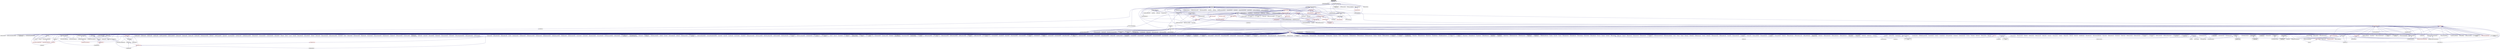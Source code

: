 digraph "static_reinit.hpp"
{
  edge [fontname="Helvetica",fontsize="10",labelfontname="Helvetica",labelfontsize="10"];
  node [fontname="Helvetica",fontsize="10",shape=record];
  Node60 [label="static_reinit.hpp",height=0.2,width=0.4,color="black", fillcolor="grey75", style="filled", fontcolor="black"];
  Node60 -> Node61 [dir="back",color="midnightblue",fontsize="10",style="solid",fontname="Helvetica"];
  Node61 [label="reinitializable_static.hpp",height=0.2,width=0.4,color="black", fillcolor="white", style="filled",URL="$dd/d01/lcos_2local_2reinitializable__static_8hpp.html"];
  Node60 -> Node62 [dir="back",color="midnightblue",fontsize="10",style="solid",fontname="Helvetica"];
  Node62 [label="runtime.hpp",height=0.2,width=0.4,color="black", fillcolor="white", style="filled",URL="$d0/df9/runtime_8hpp.html"];
  Node62 -> Node63 [dir="back",color="midnightblue",fontsize="10",style="solid",fontname="Helvetica"];
  Node63 [label="nqueen.hpp",height=0.2,width=0.4,color="black", fillcolor="white", style="filled",URL="$d0/d07/nqueen_8hpp.html"];
  Node63 -> Node64 [dir="back",color="midnightblue",fontsize="10",style="solid",fontname="Helvetica"];
  Node64 [label="nqueen_client.cpp",height=0.2,width=0.4,color="black", fillcolor="white", style="filled",URL="$d3/d5e/nqueen__client_8cpp.html"];
  Node62 -> Node65 [dir="back",color="midnightblue",fontsize="10",style="solid",fontname="Helvetica"];
  Node65 [label="random_mem_access.hpp",height=0.2,width=0.4,color="black", fillcolor="white", style="filled",URL="$db/de8/random__mem__access_8hpp.html"];
  Node65 -> Node66 [dir="back",color="midnightblue",fontsize="10",style="solid",fontname="Helvetica"];
  Node66 [label="random_mem_access_client.cpp",height=0.2,width=0.4,color="black", fillcolor="white", style="filled",URL="$df/d1b/random__mem__access__client_8cpp.html"];
  Node62 -> Node67 [dir="back",color="midnightblue",fontsize="10",style="solid",fontname="Helvetica"];
  Node67 [label="throttle.cpp",height=0.2,width=0.4,color="black", fillcolor="white", style="filled",URL="$de/d56/server_2throttle_8cpp.html"];
  Node62 -> Node68 [dir="back",color="midnightblue",fontsize="10",style="solid",fontname="Helvetica"];
  Node68 [label="runtime.hpp",height=0.2,width=0.4,color="black", fillcolor="white", style="filled",URL="$d5/d15/include_2runtime_8hpp.html"];
  Node68 -> Node69 [dir="back",color="midnightblue",fontsize="10",style="solid",fontname="Helvetica"];
  Node69 [label="async_io_action.cpp",height=0.2,width=0.4,color="black", fillcolor="white", style="filled",URL="$d3/df5/async__io__action_8cpp.html"];
  Node68 -> Node70 [dir="back",color="midnightblue",fontsize="10",style="solid",fontname="Helvetica"];
  Node70 [label="async_io_external.cpp",height=0.2,width=0.4,color="black", fillcolor="white", style="filled",URL="$da/d9a/async__io__external_8cpp.html"];
  Node68 -> Node71 [dir="back",color="midnightblue",fontsize="10",style="solid",fontname="Helvetica"];
  Node71 [label="async_io_low_level.cpp",height=0.2,width=0.4,color="black", fillcolor="white", style="filled",URL="$dc/d10/async__io__low__level_8cpp.html"];
  Node68 -> Node72 [dir="back",color="midnightblue",fontsize="10",style="solid",fontname="Helvetica"];
  Node72 [label="async_io_simple.cpp",height=0.2,width=0.4,color="black", fillcolor="white", style="filled",URL="$da/db7/async__io__simple_8cpp.html"];
  Node68 -> Node73 [dir="back",color="midnightblue",fontsize="10",style="solid",fontname="Helvetica"];
  Node73 [label="rnd_future_reduce.cpp",height=0.2,width=0.4,color="black", fillcolor="white", style="filled",URL="$d1/db5/rnd__future__reduce_8cpp.html"];
  Node68 -> Node74 [dir="back",color="midnightblue",fontsize="10",style="solid",fontname="Helvetica"];
  Node74 [label="oversubscribing_resource\l_partitioner.cpp",height=0.2,width=0.4,color="black", fillcolor="white", style="filled",URL="$dd/dee/oversubscribing__resource__partitioner_8cpp.html"];
  Node68 -> Node75 [dir="back",color="midnightblue",fontsize="10",style="solid",fontname="Helvetica"];
  Node75 [label="system_characteristics.hpp",height=0.2,width=0.4,color="black", fillcolor="white", style="filled",URL="$d0/d07/system__characteristics_8hpp.html"];
  Node75 -> Node74 [dir="back",color="midnightblue",fontsize="10",style="solid",fontname="Helvetica"];
  Node75 -> Node76 [dir="back",color="midnightblue",fontsize="10",style="solid",fontname="Helvetica"];
  Node76 [label="simple_resource_partitioner.cpp",height=0.2,width=0.4,color="black", fillcolor="white", style="filled",URL="$d5/df9/simple__resource__partitioner_8cpp.html"];
  Node68 -> Node76 [dir="back",color="midnightblue",fontsize="10",style="solid",fontname="Helvetica"];
  Node68 -> Node77 [dir="back",color="midnightblue",fontsize="10",style="solid",fontname="Helvetica"];
  Node77 [label="hpx.hpp",height=0.2,width=0.4,color="red", fillcolor="white", style="filled",URL="$d0/daa/hpx_8hpp.html"];
  Node77 -> Node78 [dir="back",color="midnightblue",fontsize="10",style="solid",fontname="Helvetica"];
  Node78 [label="1d_stencil_1.cpp",height=0.2,width=0.4,color="black", fillcolor="white", style="filled",URL="$d2/db1/1d__stencil__1_8cpp.html"];
  Node77 -> Node79 [dir="back",color="midnightblue",fontsize="10",style="solid",fontname="Helvetica"];
  Node79 [label="1d_stencil_2.cpp",height=0.2,width=0.4,color="black", fillcolor="white", style="filled",URL="$d3/dd1/1d__stencil__2_8cpp.html"];
  Node77 -> Node80 [dir="back",color="midnightblue",fontsize="10",style="solid",fontname="Helvetica"];
  Node80 [label="1d_stencil_3.cpp",height=0.2,width=0.4,color="black", fillcolor="white", style="filled",URL="$db/d19/1d__stencil__3_8cpp.html"];
  Node77 -> Node81 [dir="back",color="midnightblue",fontsize="10",style="solid",fontname="Helvetica"];
  Node81 [label="1d_stencil_4.cpp",height=0.2,width=0.4,color="black", fillcolor="white", style="filled",URL="$d1/d7d/1d__stencil__4_8cpp.html"];
  Node77 -> Node82 [dir="back",color="midnightblue",fontsize="10",style="solid",fontname="Helvetica"];
  Node82 [label="1d_stencil_4_parallel.cpp",height=0.2,width=0.4,color="black", fillcolor="white", style="filled",URL="$d6/d05/1d__stencil__4__parallel_8cpp.html"];
  Node77 -> Node83 [dir="back",color="midnightblue",fontsize="10",style="solid",fontname="Helvetica"];
  Node83 [label="1d_stencil_4_repart.cpp",height=0.2,width=0.4,color="black", fillcolor="white", style="filled",URL="$d0/d6b/1d__stencil__4__repart_8cpp.html"];
  Node77 -> Node84 [dir="back",color="midnightblue",fontsize="10",style="solid",fontname="Helvetica"];
  Node84 [label="1d_stencil_4_throttle.cpp",height=0.2,width=0.4,color="black", fillcolor="white", style="filled",URL="$d6/de5/1d__stencil__4__throttle_8cpp.html"];
  Node77 -> Node85 [dir="back",color="midnightblue",fontsize="10",style="solid",fontname="Helvetica"];
  Node85 [label="1d_stencil_5.cpp",height=0.2,width=0.4,color="black", fillcolor="white", style="filled",URL="$d7/d2a/1d__stencil__5_8cpp.html"];
  Node77 -> Node86 [dir="back",color="midnightblue",fontsize="10",style="solid",fontname="Helvetica"];
  Node86 [label="1d_stencil_6.cpp",height=0.2,width=0.4,color="black", fillcolor="white", style="filled",URL="$db/de7/1d__stencil__6_8cpp.html"];
  Node77 -> Node87 [dir="back",color="midnightblue",fontsize="10",style="solid",fontname="Helvetica"];
  Node87 [label="1d_stencil_7.cpp",height=0.2,width=0.4,color="black", fillcolor="white", style="filled",URL="$d4/d5a/1d__stencil__7_8cpp.html"];
  Node77 -> Node88 [dir="back",color="midnightblue",fontsize="10",style="solid",fontname="Helvetica"];
  Node88 [label="1d_stencil_8.cpp",height=0.2,width=0.4,color="black", fillcolor="white", style="filled",URL="$df/de0/1d__stencil__8_8cpp.html"];
  Node77 -> Node89 [dir="back",color="midnightblue",fontsize="10",style="solid",fontname="Helvetica"];
  Node89 [label="accumulator.cpp",height=0.2,width=0.4,color="black", fillcolor="white", style="filled",URL="$d1/d81/accumulator_8cpp.html"];
  Node77 -> Node90 [dir="back",color="midnightblue",fontsize="10",style="solid",fontname="Helvetica"];
  Node90 [label="accumulator.hpp",height=0.2,width=0.4,color="red", fillcolor="white", style="filled",URL="$d4/d9d/server_2accumulator_8hpp.html"];
  Node90 -> Node89 [dir="back",color="midnightblue",fontsize="10",style="solid",fontname="Helvetica"];
  Node77 -> Node93 [dir="back",color="midnightblue",fontsize="10",style="solid",fontname="Helvetica"];
  Node93 [label="template_function_accumulator.hpp",height=0.2,width=0.4,color="black", fillcolor="white", style="filled",URL="$d7/da6/server_2template__function__accumulator_8hpp.html"];
  Node93 -> Node94 [dir="back",color="midnightblue",fontsize="10",style="solid",fontname="Helvetica"];
  Node94 [label="template_function_accumulator.cpp",height=0.2,width=0.4,color="black", fillcolor="white", style="filled",URL="$d5/d02/template__function__accumulator_8cpp.html"];
  Node93 -> Node95 [dir="back",color="midnightblue",fontsize="10",style="solid",fontname="Helvetica"];
  Node95 [label="template_function_accumulator.hpp",height=0.2,width=0.4,color="red", fillcolor="white", style="filled",URL="$d3/de9/template__function__accumulator_8hpp.html"];
  Node77 -> Node97 [dir="back",color="midnightblue",fontsize="10",style="solid",fontname="Helvetica"];
  Node97 [label="template_accumulator.cpp",height=0.2,width=0.4,color="black", fillcolor="white", style="filled",URL="$d0/d4a/template__accumulator_8cpp.html"];
  Node77 -> Node94 [dir="back",color="midnightblue",fontsize="10",style="solid",fontname="Helvetica"];
  Node77 -> Node95 [dir="back",color="midnightblue",fontsize="10",style="solid",fontname="Helvetica"];
  Node77 -> Node98 [dir="back",color="midnightblue",fontsize="10",style="solid",fontname="Helvetica"];
  Node98 [label="allgather_module.cpp",height=0.2,width=0.4,color="black", fillcolor="white", style="filled",URL="$df/de4/allgather__module_8cpp.html"];
  Node77 -> Node99 [dir="back",color="midnightblue",fontsize="10",style="solid",fontname="Helvetica"];
  Node99 [label="allgather.cpp",height=0.2,width=0.4,color="black", fillcolor="white", style="filled",URL="$d7/d06/allgather_8cpp.html"];
  Node77 -> Node100 [dir="back",color="midnightblue",fontsize="10",style="solid",fontname="Helvetica"];
  Node100 [label="allgather_and_gate.cpp",height=0.2,width=0.4,color="black", fillcolor="white", style="filled",URL="$d1/d56/allgather__and__gate_8cpp.html"];
  Node77 -> Node101 [dir="back",color="midnightblue",fontsize="10",style="solid",fontname="Helvetica"];
  Node101 [label="ag_client.cpp",height=0.2,width=0.4,color="black", fillcolor="white", style="filled",URL="$d4/d5d/ag__client_8cpp.html"];
  Node77 -> Node102 [dir="back",color="midnightblue",fontsize="10",style="solid",fontname="Helvetica"];
  Node102 [label="hpx_thread_phase.cpp",height=0.2,width=0.4,color="black", fillcolor="white", style="filled",URL="$d5/dca/hpx__thread__phase_8cpp.html"];
  Node77 -> Node103 [dir="back",color="midnightblue",fontsize="10",style="solid",fontname="Helvetica"];
  Node103 [label="os_thread_num.cpp",height=0.2,width=0.4,color="black", fillcolor="white", style="filled",URL="$d2/dfb/os__thread__num_8cpp.html"];
  Node77 -> Node104 [dir="back",color="midnightblue",fontsize="10",style="solid",fontname="Helvetica"];
  Node104 [label="cancelable_action.cpp",height=0.2,width=0.4,color="black", fillcolor="white", style="filled",URL="$d5/d0c/cancelable__action_8cpp.html"];
  Node77 -> Node105 [dir="back",color="midnightblue",fontsize="10",style="solid",fontname="Helvetica"];
  Node105 [label="cancelable_action.hpp",height=0.2,width=0.4,color="black", fillcolor="white", style="filled",URL="$d5/d4d/server_2cancelable__action_8hpp.html"];
  Node105 -> Node104 [dir="back",color="midnightblue",fontsize="10",style="solid",fontname="Helvetica"];
  Node105 -> Node106 [dir="back",color="midnightblue",fontsize="10",style="solid",fontname="Helvetica"];
  Node106 [label="cancelable_action.hpp",height=0.2,width=0.4,color="red", fillcolor="white", style="filled",URL="$d0/da3/stubs_2cancelable__action_8hpp.html"];
  Node77 -> Node106 [dir="back",color="midnightblue",fontsize="10",style="solid",fontname="Helvetica"];
  Node77 -> Node108 [dir="back",color="midnightblue",fontsize="10",style="solid",fontname="Helvetica"];
  Node108 [label="cancelable_action_client.cpp",height=0.2,width=0.4,color="black", fillcolor="white", style="filled",URL="$d1/db8/cancelable__action__client_8cpp.html"];
  Node77 -> Node109 [dir="back",color="midnightblue",fontsize="10",style="solid",fontname="Helvetica"];
  Node109 [label="cublas_matmul.cpp",height=0.2,width=0.4,color="black", fillcolor="white", style="filled",URL="$dd/d84/cublas__matmul_8cpp.html"];
  Node77 -> Node110 [dir="back",color="midnightblue",fontsize="10",style="solid",fontname="Helvetica"];
  Node110 [label="win_perf_counters.cpp",height=0.2,width=0.4,color="black", fillcolor="white", style="filled",URL="$d8/d11/win__perf__counters_8cpp.html"];
  Node77 -> Node111 [dir="back",color="midnightblue",fontsize="10",style="solid",fontname="Helvetica"];
  Node111 [label="win_perf_counters.hpp",height=0.2,width=0.4,color="black", fillcolor="white", style="filled",URL="$d5/da7/win__perf__counters_8hpp.html"];
  Node77 -> Node112 [dir="back",color="midnightblue",fontsize="10",style="solid",fontname="Helvetica"];
  Node112 [label="hello_world_component.hpp",height=0.2,width=0.4,color="red", fillcolor="white", style="filled",URL="$df/df0/hello__world__component_8hpp.html"];
  Node77 -> Node115 [dir="back",color="midnightblue",fontsize="10",style="solid",fontname="Helvetica"];
  Node115 [label="interpolate1d.cpp",height=0.2,width=0.4,color="black", fillcolor="white", style="filled",URL="$d0/d05/interpolate1d_8cpp.html"];
  Node77 -> Node116 [dir="back",color="midnightblue",fontsize="10",style="solid",fontname="Helvetica"];
  Node116 [label="partition.hpp",height=0.2,width=0.4,color="black", fillcolor="white", style="filled",URL="$d0/d7a/examples_2interpolate1d_2interpolate1d_2partition_8hpp.html"];
  Node116 -> Node115 [dir="back",color="midnightblue",fontsize="10",style="solid",fontname="Helvetica"];
  Node116 -> Node117 [dir="back",color="midnightblue",fontsize="10",style="solid",fontname="Helvetica"];
  Node117 [label="interpolate1d.hpp",height=0.2,width=0.4,color="red", fillcolor="white", style="filled",URL="$d4/dc7/interpolate1d_8hpp.html"];
  Node117 -> Node115 [dir="back",color="midnightblue",fontsize="10",style="solid",fontname="Helvetica"];
  Node77 -> Node119 [dir="back",color="midnightblue",fontsize="10",style="solid",fontname="Helvetica"];
  Node119 [label="partition.hpp",height=0.2,width=0.4,color="black", fillcolor="white", style="filled",URL="$d0/dff/examples_2interpolate1d_2interpolate1d_2server_2partition_8hpp.html"];
  Node119 -> Node116 [dir="back",color="midnightblue",fontsize="10",style="solid",fontname="Helvetica"];
  Node119 -> Node120 [dir="back",color="midnightblue",fontsize="10",style="solid",fontname="Helvetica"];
  Node120 [label="partition.cpp",height=0.2,width=0.4,color="black", fillcolor="white", style="filled",URL="$d0/d4f/examples_2interpolate1d_2interpolate1d_2server_2partition_8cpp.html"];
  Node77 -> Node117 [dir="back",color="midnightblue",fontsize="10",style="solid",fontname="Helvetica"];
  Node77 -> Node121 [dir="back",color="midnightblue",fontsize="10",style="solid",fontname="Helvetica"];
  Node121 [label="read_values.cpp",height=0.2,width=0.4,color="black", fillcolor="white", style="filled",URL="$d0/d8c/interpolate1d_2interpolate1d_2read__values_8cpp.html"];
  Node77 -> Node120 [dir="back",color="midnightblue",fontsize="10",style="solid",fontname="Helvetica"];
  Node77 -> Node122 [dir="back",color="midnightblue",fontsize="10",style="solid",fontname="Helvetica"];
  Node122 [label="jacobi.cpp",height=0.2,width=0.4,color="black", fillcolor="white", style="filled",URL="$d2/d27/jacobi_8cpp.html"];
  Node77 -> Node123 [dir="back",color="midnightblue",fontsize="10",style="solid",fontname="Helvetica"];
  Node123 [label="grid.cpp",height=0.2,width=0.4,color="black", fillcolor="white", style="filled",URL="$d6/d1b/jacobi__component_2grid_8cpp.html"];
  Node77 -> Node124 [dir="back",color="midnightblue",fontsize="10",style="solid",fontname="Helvetica"];
  Node124 [label="row.cpp",height=0.2,width=0.4,color="black", fillcolor="white", style="filled",URL="$d3/d86/server_2row_8cpp.html"];
  Node77 -> Node125 [dir="back",color="midnightblue",fontsize="10",style="solid",fontname="Helvetica"];
  Node125 [label="solver.cpp",height=0.2,width=0.4,color="black", fillcolor="white", style="filled",URL="$d6/d94/solver_8cpp.html"];
  Node77 -> Node126 [dir="back",color="midnightblue",fontsize="10",style="solid",fontname="Helvetica"];
  Node126 [label="stencil_iterator.cpp",height=0.2,width=0.4,color="black", fillcolor="white", style="filled",URL="$d6/de1/server_2stencil__iterator_8cpp.html"];
  Node77 -> Node127 [dir="back",color="midnightblue",fontsize="10",style="solid",fontname="Helvetica"];
  Node127 [label="stencil_iterator.cpp",height=0.2,width=0.4,color="black", fillcolor="white", style="filled",URL="$d7/d71/stencil__iterator_8cpp.html"];
  Node77 -> Node128 [dir="back",color="midnightblue",fontsize="10",style="solid",fontname="Helvetica"];
  Node128 [label="jacobi.cpp",height=0.2,width=0.4,color="black", fillcolor="white", style="filled",URL="$d3/d44/smp_2jacobi_8cpp.html"];
  Node77 -> Node129 [dir="back",color="midnightblue",fontsize="10",style="solid",fontname="Helvetica"];
  Node129 [label="jacobi_hpx.cpp",height=0.2,width=0.4,color="black", fillcolor="white", style="filled",URL="$d8/d72/jacobi__hpx_8cpp.html"];
  Node77 -> Node130 [dir="back",color="midnightblue",fontsize="10",style="solid",fontname="Helvetica"];
  Node130 [label="jacobi_nonuniform.cpp",height=0.2,width=0.4,color="black", fillcolor="white", style="filled",URL="$dd/ddc/jacobi__nonuniform_8cpp.html"];
  Node77 -> Node131 [dir="back",color="midnightblue",fontsize="10",style="solid",fontname="Helvetica"];
  Node131 [label="jacobi_nonuniform_hpx.cpp",height=0.2,width=0.4,color="black", fillcolor="white", style="filled",URL="$de/d56/jacobi__nonuniform__hpx_8cpp.html"];
  Node77 -> Node132 [dir="back",color="midnightblue",fontsize="10",style="solid",fontname="Helvetica"];
  Node132 [label="nqueen.cpp",height=0.2,width=0.4,color="black", fillcolor="white", style="filled",URL="$db/dca/nqueen_8cpp.html"];
  Node77 -> Node133 [dir="back",color="midnightblue",fontsize="10",style="solid",fontname="Helvetica"];
  Node133 [label="nqueen.hpp",height=0.2,width=0.4,color="red", fillcolor="white", style="filled",URL="$de/d58/server_2nqueen_8hpp.html"];
  Node133 -> Node132 [dir="back",color="midnightblue",fontsize="10",style="solid",fontname="Helvetica"];
  Node77 -> Node64 [dir="back",color="midnightblue",fontsize="10",style="solid",fontname="Helvetica"];
  Node77 -> Node135 [dir="back",color="midnightblue",fontsize="10",style="solid",fontname="Helvetica"];
  Node135 [label="sine.cpp",height=0.2,width=0.4,color="black", fillcolor="white", style="filled",URL="$d3/d0d/server_2sine_8cpp.html"];
  Node77 -> Node136 [dir="back",color="midnightblue",fontsize="10",style="solid",fontname="Helvetica"];
  Node136 [label="sine.hpp",height=0.2,width=0.4,color="black", fillcolor="white", style="filled",URL="$d8/dac/sine_8hpp.html"];
  Node136 -> Node135 [dir="back",color="midnightblue",fontsize="10",style="solid",fontname="Helvetica"];
  Node136 -> Node137 [dir="back",color="midnightblue",fontsize="10",style="solid",fontname="Helvetica"];
  Node137 [label="sine.cpp",height=0.2,width=0.4,color="black", fillcolor="white", style="filled",URL="$d5/dd8/sine_8cpp.html"];
  Node77 -> Node137 [dir="back",color="midnightblue",fontsize="10",style="solid",fontname="Helvetica"];
  Node77 -> Node138 [dir="back",color="midnightblue",fontsize="10",style="solid",fontname="Helvetica"];
  Node138 [label="sine_client.cpp",height=0.2,width=0.4,color="black", fillcolor="white", style="filled",URL="$db/d62/sine__client_8cpp.html"];
  Node77 -> Node139 [dir="back",color="midnightblue",fontsize="10",style="solid",fontname="Helvetica"];
  Node139 [label="qt.cpp",height=0.2,width=0.4,color="black", fillcolor="white", style="filled",URL="$df/d90/qt_8cpp.html"];
  Node77 -> Node140 [dir="back",color="midnightblue",fontsize="10",style="solid",fontname="Helvetica"];
  Node140 [label="queue_client.cpp",height=0.2,width=0.4,color="black", fillcolor="white", style="filled",URL="$d7/d96/queue__client_8cpp.html"];
  Node77 -> Node141 [dir="back",color="midnightblue",fontsize="10",style="solid",fontname="Helvetica"];
  Node141 [label="customize_async.cpp",height=0.2,width=0.4,color="black", fillcolor="white", style="filled",URL="$d0/d82/customize__async_8cpp.html"];
  Node77 -> Node142 [dir="back",color="midnightblue",fontsize="10",style="solid",fontname="Helvetica"];
  Node142 [label="data_actions.cpp",height=0.2,width=0.4,color="black", fillcolor="white", style="filled",URL="$dc/d68/data__actions_8cpp.html"];
  Node77 -> Node143 [dir="back",color="midnightblue",fontsize="10",style="solid",fontname="Helvetica"];
  Node143 [label="error_handling.cpp",height=0.2,width=0.4,color="black", fillcolor="white", style="filled",URL="$d9/d96/error__handling_8cpp.html"];
  Node77 -> Node144 [dir="back",color="midnightblue",fontsize="10",style="solid",fontname="Helvetica"];
  Node144 [label="event_synchronization.cpp",height=0.2,width=0.4,color="black", fillcolor="white", style="filled",URL="$d0/d35/event__synchronization_8cpp.html"];
  Node77 -> Node145 [dir="back",color="midnightblue",fontsize="10",style="solid",fontname="Helvetica"];
  Node145 [label="factorial.cpp",height=0.2,width=0.4,color="black", fillcolor="white", style="filled",URL="$d9/d00/factorial_8cpp.html"];
  Node77 -> Node146 [dir="back",color="midnightblue",fontsize="10",style="solid",fontname="Helvetica"];
  Node146 [label="file_serialization.cpp",height=0.2,width=0.4,color="black", fillcolor="white", style="filled",URL="$de/d58/file__serialization_8cpp.html"];
  Node77 -> Node147 [dir="back",color="midnightblue",fontsize="10",style="solid",fontname="Helvetica"];
  Node147 [label="init_globally.cpp",height=0.2,width=0.4,color="black", fillcolor="white", style="filled",URL="$d6/dad/init__globally_8cpp.html"];
  Node77 -> Node148 [dir="back",color="midnightblue",fontsize="10",style="solid",fontname="Helvetica"];
  Node148 [label="interest_calculator.cpp",height=0.2,width=0.4,color="black", fillcolor="white", style="filled",URL="$d2/d86/interest__calculator_8cpp.html"];
  Node77 -> Node149 [dir="back",color="midnightblue",fontsize="10",style="solid",fontname="Helvetica"];
  Node149 [label="non_atomic_rma.cpp",height=0.2,width=0.4,color="black", fillcolor="white", style="filled",URL="$d7/d8b/non__atomic__rma_8cpp.html"];
  Node77 -> Node150 [dir="back",color="midnightblue",fontsize="10",style="solid",fontname="Helvetica"];
  Node150 [label="partitioned_vector\l_spmd_foreach.cpp",height=0.2,width=0.4,color="black", fillcolor="white", style="filled",URL="$db/d7c/partitioned__vector__spmd__foreach_8cpp.html"];
  Node77 -> Node151 [dir="back",color="midnightblue",fontsize="10",style="solid",fontname="Helvetica"];
  Node151 [label="pipeline1.cpp",height=0.2,width=0.4,color="black", fillcolor="white", style="filled",URL="$d5/d77/pipeline1_8cpp.html"];
  Node77 -> Node152 [dir="back",color="midnightblue",fontsize="10",style="solid",fontname="Helvetica"];
  Node152 [label="quicksort.cpp",height=0.2,width=0.4,color="black", fillcolor="white", style="filled",URL="$d3/d1e/quicksort_8cpp.html"];
  Node77 -> Node153 [dir="back",color="midnightblue",fontsize="10",style="solid",fontname="Helvetica"];
  Node153 [label="receive_buffer.cpp",height=0.2,width=0.4,color="black", fillcolor="white", style="filled",URL="$d7/d10/receive__buffer_8cpp.html"];
  Node77 -> Node154 [dir="back",color="midnightblue",fontsize="10",style="solid",fontname="Helvetica"];
  Node154 [label="safe_object.cpp",height=0.2,width=0.4,color="black", fillcolor="white", style="filled",URL="$dd/d52/safe__object_8cpp.html"];
  Node77 -> Node155 [dir="back",color="midnightblue",fontsize="10",style="solid",fontname="Helvetica"];
  Node155 [label="sort_by_key_demo.cpp",height=0.2,width=0.4,color="black", fillcolor="white", style="filled",URL="$da/d20/sort__by__key__demo_8cpp.html"];
  Node77 -> Node156 [dir="back",color="midnightblue",fontsize="10",style="solid",fontname="Helvetica"];
  Node156 [label="timed_wake.cpp",height=0.2,width=0.4,color="black", fillcolor="white", style="filled",URL="$d8/df9/timed__wake_8cpp.html"];
  Node77 -> Node157 [dir="back",color="midnightblue",fontsize="10",style="solid",fontname="Helvetica"];
  Node157 [label="vector_counting_dotproduct.cpp",height=0.2,width=0.4,color="black", fillcolor="white", style="filled",URL="$df/de9/vector__counting__dotproduct_8cpp.html"];
  Node77 -> Node158 [dir="back",color="midnightblue",fontsize="10",style="solid",fontname="Helvetica"];
  Node158 [label="vector_zip_dotproduct.cpp",height=0.2,width=0.4,color="black", fillcolor="white", style="filled",URL="$dc/d18/vector__zip__dotproduct_8cpp.html"];
  Node77 -> Node159 [dir="back",color="midnightblue",fontsize="10",style="solid",fontname="Helvetica"];
  Node159 [label="zerocopy_rdma.cpp",height=0.2,width=0.4,color="black", fillcolor="white", style="filled",URL="$d1/dad/zerocopy__rdma_8cpp.html"];
  Node77 -> Node160 [dir="back",color="midnightblue",fontsize="10",style="solid",fontname="Helvetica"];
  Node160 [label="random_mem_access.cpp",height=0.2,width=0.4,color="black", fillcolor="white", style="filled",URL="$d1/d51/random__mem__access_8cpp.html"];
  Node77 -> Node161 [dir="back",color="midnightblue",fontsize="10",style="solid",fontname="Helvetica"];
  Node161 [label="random_mem_access.hpp",height=0.2,width=0.4,color="red", fillcolor="white", style="filled",URL="$d0/d19/server_2random__mem__access_8hpp.html"];
  Node161 -> Node160 [dir="back",color="midnightblue",fontsize="10",style="solid",fontname="Helvetica"];
  Node77 -> Node66 [dir="back",color="midnightblue",fontsize="10",style="solid",fontname="Helvetica"];
  Node77 -> Node74 [dir="back",color="midnightblue",fontsize="10",style="solid",fontname="Helvetica"];
  Node77 -> Node76 [dir="back",color="midnightblue",fontsize="10",style="solid",fontname="Helvetica"];
  Node77 -> Node163 [dir="back",color="midnightblue",fontsize="10",style="solid",fontname="Helvetica"];
  Node163 [label="dimension.hpp",height=0.2,width=0.4,color="red", fillcolor="white", style="filled",URL="$d6/d39/sheneos_2sheneos_2dimension_8hpp.html"];
  Node163 -> Node169 [dir="back",color="midnightblue",fontsize="10",style="solid",fontname="Helvetica"];
  Node169 [label="partition3d.hpp",height=0.2,width=0.4,color="black", fillcolor="white", style="filled",URL="$dd/dbf/server_2partition3d_8hpp.html"];
  Node169 -> Node170 [dir="back",color="midnightblue",fontsize="10",style="solid",fontname="Helvetica"];
  Node170 [label="partition3d.hpp",height=0.2,width=0.4,color="black", fillcolor="white", style="filled",URL="$d1/d50/partition3d_8hpp.html"];
  Node170 -> Node166 [dir="back",color="midnightblue",fontsize="10",style="solid",fontname="Helvetica"];
  Node166 [label="interpolator.cpp",height=0.2,width=0.4,color="black", fillcolor="white", style="filled",URL="$d5/d02/interpolator_8cpp.html"];
  Node170 -> Node171 [dir="back",color="midnightblue",fontsize="10",style="solid",fontname="Helvetica"];
  Node171 [label="interpolator.hpp",height=0.2,width=0.4,color="red", fillcolor="white", style="filled",URL="$dc/d3b/interpolator_8hpp.html"];
  Node171 -> Node166 [dir="back",color="midnightblue",fontsize="10",style="solid",fontname="Helvetica"];
  Node171 -> Node174 [dir="back",color="midnightblue",fontsize="10",style="solid",fontname="Helvetica"];
  Node174 [label="sheneos_test.cpp",height=0.2,width=0.4,color="black", fillcolor="white", style="filled",URL="$d4/d6e/sheneos__test_8cpp.html"];
  Node169 -> Node168 [dir="back",color="midnightblue",fontsize="10",style="solid",fontname="Helvetica"];
  Node168 [label="partition3d.cpp",height=0.2,width=0.4,color="black", fillcolor="white", style="filled",URL="$de/d70/partition3d_8cpp.html"];
  Node77 -> Node166 [dir="back",color="midnightblue",fontsize="10",style="solid",fontname="Helvetica"];
  Node77 -> Node170 [dir="back",color="midnightblue",fontsize="10",style="solid",fontname="Helvetica"];
  Node77 -> Node169 [dir="back",color="midnightblue",fontsize="10",style="solid",fontname="Helvetica"];
  Node77 -> Node171 [dir="back",color="midnightblue",fontsize="10",style="solid",fontname="Helvetica"];
  Node77 -> Node175 [dir="back",color="midnightblue",fontsize="10",style="solid",fontname="Helvetica"];
  Node175 [label="configuration.hpp",height=0.2,width=0.4,color="red", fillcolor="white", style="filled",URL="$dc/d0a/configuration_8hpp.html"];
  Node175 -> Node171 [dir="back",color="midnightblue",fontsize="10",style="solid",fontname="Helvetica"];
  Node77 -> Node167 [dir="back",color="midnightblue",fontsize="10",style="solid",fontname="Helvetica"];
  Node167 [label="read_values.cpp",height=0.2,width=0.4,color="black", fillcolor="white", style="filled",URL="$d7/da4/sheneos_2sheneos_2read__values_8cpp.html"];
  Node77 -> Node168 [dir="back",color="midnightblue",fontsize="10",style="solid",fontname="Helvetica"];
  Node77 -> Node174 [dir="back",color="midnightblue",fontsize="10",style="solid",fontname="Helvetica"];
  Node77 -> Node177 [dir="back",color="midnightblue",fontsize="10",style="solid",fontname="Helvetica"];
  Node177 [label="startup_shutdown.cpp",height=0.2,width=0.4,color="black", fillcolor="white", style="filled",URL="$d3/dfc/server_2startup__shutdown_8cpp.html"];
  Node77 -> Node178 [dir="back",color="midnightblue",fontsize="10",style="solid",fontname="Helvetica"];
  Node178 [label="startup_shutdown.cpp",height=0.2,width=0.4,color="black", fillcolor="white", style="filled",URL="$d0/ddb/startup__shutdown_8cpp.html"];
  Node77 -> Node179 [dir="back",color="midnightblue",fontsize="10",style="solid",fontname="Helvetica"];
  Node179 [label="spin.cpp",height=0.2,width=0.4,color="black", fillcolor="white", style="filled",URL="$d7/df2/spin_8cpp.html"];
  Node77 -> Node67 [dir="back",color="midnightblue",fontsize="10",style="solid",fontname="Helvetica"];
  Node77 -> Node180 [dir="back",color="midnightblue",fontsize="10",style="solid",fontname="Helvetica"];
  Node180 [label="throttle.hpp",height=0.2,width=0.4,color="black", fillcolor="white", style="filled",URL="$db/dc9/server_2throttle_8hpp.html"];
  Node180 -> Node67 [dir="back",color="midnightblue",fontsize="10",style="solid",fontname="Helvetica"];
  Node180 -> Node181 [dir="back",color="midnightblue",fontsize="10",style="solid",fontname="Helvetica"];
  Node181 [label="throttle.hpp",height=0.2,width=0.4,color="black", fillcolor="white", style="filled",URL="$d5/dec/stubs_2throttle_8hpp.html"];
  Node181 -> Node182 [dir="back",color="midnightblue",fontsize="10",style="solid",fontname="Helvetica"];
  Node182 [label="throttle.hpp",height=0.2,width=0.4,color="red", fillcolor="white", style="filled",URL="$d2/d2e/throttle_8hpp.html"];
  Node182 -> Node183 [dir="back",color="midnightblue",fontsize="10",style="solid",fontname="Helvetica"];
  Node183 [label="throttle.cpp",height=0.2,width=0.4,color="black", fillcolor="white", style="filled",URL="$db/d02/throttle_8cpp.html"];
  Node77 -> Node181 [dir="back",color="midnightblue",fontsize="10",style="solid",fontname="Helvetica"];
  Node77 -> Node183 [dir="back",color="midnightblue",fontsize="10",style="solid",fontname="Helvetica"];
  Node77 -> Node182 [dir="back",color="midnightblue",fontsize="10",style="solid",fontname="Helvetica"];
  Node77 -> Node185 [dir="back",color="midnightblue",fontsize="10",style="solid",fontname="Helvetica"];
  Node185 [label="transpose_await.cpp",height=0.2,width=0.4,color="black", fillcolor="white", style="filled",URL="$de/d68/transpose__await_8cpp.html"];
  Node77 -> Node186 [dir="back",color="midnightblue",fontsize="10",style="solid",fontname="Helvetica"];
  Node186 [label="transpose_block.cpp",height=0.2,width=0.4,color="black", fillcolor="white", style="filled",URL="$d0/de1/transpose__block_8cpp.html"];
  Node77 -> Node187 [dir="back",color="midnightblue",fontsize="10",style="solid",fontname="Helvetica"];
  Node187 [label="transpose_block_numa.cpp",height=0.2,width=0.4,color="black", fillcolor="white", style="filled",URL="$dd/d3b/transpose__block__numa_8cpp.html"];
  Node77 -> Node188 [dir="back",color="midnightblue",fontsize="10",style="solid",fontname="Helvetica"];
  Node188 [label="transpose_serial.cpp",height=0.2,width=0.4,color="black", fillcolor="white", style="filled",URL="$db/d74/transpose__serial_8cpp.html"];
  Node77 -> Node189 [dir="back",color="midnightblue",fontsize="10",style="solid",fontname="Helvetica"];
  Node189 [label="transpose_serial_block.cpp",height=0.2,width=0.4,color="black", fillcolor="white", style="filled",URL="$d8/daa/transpose__serial__block_8cpp.html"];
  Node77 -> Node190 [dir="back",color="midnightblue",fontsize="10",style="solid",fontname="Helvetica"];
  Node190 [label="transpose_serial_vector.cpp",height=0.2,width=0.4,color="black", fillcolor="white", style="filled",URL="$d4/d04/transpose__serial__vector_8cpp.html"];
  Node77 -> Node191 [dir="back",color="midnightblue",fontsize="10",style="solid",fontname="Helvetica"];
  Node191 [label="transpose_smp.cpp",height=0.2,width=0.4,color="black", fillcolor="white", style="filled",URL="$d2/d99/transpose__smp_8cpp.html"];
  Node77 -> Node192 [dir="back",color="midnightblue",fontsize="10",style="solid",fontname="Helvetica"];
  Node192 [label="transpose_smp_block.cpp",height=0.2,width=0.4,color="black", fillcolor="white", style="filled",URL="$da/d4d/transpose__smp__block_8cpp.html"];
  Node77 -> Node193 [dir="back",color="midnightblue",fontsize="10",style="solid",fontname="Helvetica"];
  Node193 [label="simple_central_tuplespace.hpp",height=0.2,width=0.4,color="black", fillcolor="white", style="filled",URL="$db/d69/server_2simple__central__tuplespace_8hpp.html"];
  Node193 -> Node194 [dir="back",color="midnightblue",fontsize="10",style="solid",fontname="Helvetica"];
  Node194 [label="simple_central_tuplespace.cpp",height=0.2,width=0.4,color="black", fillcolor="white", style="filled",URL="$d3/dec/simple__central__tuplespace_8cpp.html"];
  Node193 -> Node195 [dir="back",color="midnightblue",fontsize="10",style="solid",fontname="Helvetica"];
  Node195 [label="simple_central_tuplespace.hpp",height=0.2,width=0.4,color="red", fillcolor="white", style="filled",URL="$d0/d4b/stubs_2simple__central__tuplespace_8hpp.html"];
  Node77 -> Node198 [dir="back",color="midnightblue",fontsize="10",style="solid",fontname="Helvetica"];
  Node198 [label="tuples_warehouse.hpp",height=0.2,width=0.4,color="black", fillcolor="white", style="filled",URL="$da/de6/tuples__warehouse_8hpp.html"];
  Node198 -> Node193 [dir="back",color="midnightblue",fontsize="10",style="solid",fontname="Helvetica"];
  Node77 -> Node194 [dir="back",color="midnightblue",fontsize="10",style="solid",fontname="Helvetica"];
  Node77 -> Node199 [dir="back",color="midnightblue",fontsize="10",style="solid",fontname="Helvetica"];
  Node199 [label="hpx_runtime.cpp",height=0.2,width=0.4,color="black", fillcolor="white", style="filled",URL="$d7/d1e/hpx__runtime_8cpp.html"];
  Node77 -> Node200 [dir="back",color="midnightblue",fontsize="10",style="solid",fontname="Helvetica"];
  Node200 [label="synchronize.cpp",height=0.2,width=0.4,color="black", fillcolor="white", style="filled",URL="$da/da2/synchronize_8cpp.html"];
  Node77 -> Node201 [dir="back",color="midnightblue",fontsize="10",style="solid",fontname="Helvetica"];
  Node201 [label="agas_cache_timings.cpp",height=0.2,width=0.4,color="black", fillcolor="white", style="filled",URL="$dd/d37/agas__cache__timings_8cpp.html"];
  Node77 -> Node202 [dir="back",color="midnightblue",fontsize="10",style="solid",fontname="Helvetica"];
  Node202 [label="async_overheads.cpp",height=0.2,width=0.4,color="black", fillcolor="white", style="filled",URL="$de/da6/async__overheads_8cpp.html"];
  Node77 -> Node203 [dir="back",color="midnightblue",fontsize="10",style="solid",fontname="Helvetica"];
  Node203 [label="coroutines_call_overhead.cpp",height=0.2,width=0.4,color="black", fillcolor="white", style="filled",URL="$da/d1e/coroutines__call__overhead_8cpp.html"];
  Node77 -> Node204 [dir="back",color="midnightblue",fontsize="10",style="solid",fontname="Helvetica"];
  Node204 [label="foreach_scaling.cpp",height=0.2,width=0.4,color="black", fillcolor="white", style="filled",URL="$d4/d94/foreach__scaling_8cpp.html"];
  Node77 -> Node205 [dir="back",color="midnightblue",fontsize="10",style="solid",fontname="Helvetica"];
  Node205 [label="function_object_wrapper\l_overhead.cpp",height=0.2,width=0.4,color="black", fillcolor="white", style="filled",URL="$d5/d6f/function__object__wrapper__overhead_8cpp.html"];
  Node77 -> Node206 [dir="back",color="midnightblue",fontsize="10",style="solid",fontname="Helvetica"];
  Node206 [label="hpx_homogeneous_timed\l_task_spawn_executors.cpp",height=0.2,width=0.4,color="black", fillcolor="white", style="filled",URL="$d1/d3b/hpx__homogeneous__timed__task__spawn__executors_8cpp.html"];
  Node77 -> Node207 [dir="back",color="midnightblue",fontsize="10",style="solid",fontname="Helvetica"];
  Node207 [label="htts2_hpx.cpp",height=0.2,width=0.4,color="black", fillcolor="white", style="filled",URL="$d2/daf/htts2__hpx_8cpp.html"];
  Node77 -> Node208 [dir="back",color="midnightblue",fontsize="10",style="solid",fontname="Helvetica"];
  Node208 [label="partitioned_vector\l_foreach.cpp",height=0.2,width=0.4,color="black", fillcolor="white", style="filled",URL="$df/d5f/partitioned__vector__foreach_8cpp.html"];
  Node77 -> Node209 [dir="back",color="midnightblue",fontsize="10",style="solid",fontname="Helvetica"];
  Node209 [label="serialization_overhead.cpp",height=0.2,width=0.4,color="black", fillcolor="white", style="filled",URL="$d3/df8/serialization__overhead_8cpp.html"];
  Node77 -> Node210 [dir="back",color="midnightblue",fontsize="10",style="solid",fontname="Helvetica"];
  Node210 [label="sizeof.cpp",height=0.2,width=0.4,color="black", fillcolor="white", style="filled",URL="$d3/d0f/sizeof_8cpp.html"];
  Node77 -> Node211 [dir="back",color="midnightblue",fontsize="10",style="solid",fontname="Helvetica"];
  Node211 [label="skynet.cpp",height=0.2,width=0.4,color="black", fillcolor="white", style="filled",URL="$d0/dc3/skynet_8cpp.html"];
  Node77 -> Node212 [dir="back",color="midnightblue",fontsize="10",style="solid",fontname="Helvetica"];
  Node212 [label="stencil3_iterators.cpp",height=0.2,width=0.4,color="black", fillcolor="white", style="filled",URL="$db/d9e/stencil3__iterators_8cpp.html"];
  Node77 -> Node213 [dir="back",color="midnightblue",fontsize="10",style="solid",fontname="Helvetica"];
  Node213 [label="stream.cpp",height=0.2,width=0.4,color="black", fillcolor="white", style="filled",URL="$da/d5f/stream_8cpp.html"];
  Node77 -> Node214 [dir="back",color="midnightblue",fontsize="10",style="solid",fontname="Helvetica"];
  Node214 [label="timed_task_spawn.cpp",height=0.2,width=0.4,color="black", fillcolor="white", style="filled",URL="$df/de1/timed__task__spawn_8cpp.html"];
  Node77 -> Node215 [dir="back",color="midnightblue",fontsize="10",style="solid",fontname="Helvetica"];
  Node215 [label="transform_reduce_binary\l_scaling.cpp",height=0.2,width=0.4,color="black", fillcolor="white", style="filled",URL="$d1/dae/transform__reduce__binary__scaling_8cpp.html"];
  Node77 -> Node216 [dir="back",color="midnightblue",fontsize="10",style="solid",fontname="Helvetica"];
  Node216 [label="transform_reduce_scaling.cpp",height=0.2,width=0.4,color="black", fillcolor="white", style="filled",URL="$db/d2a/transform__reduce__scaling_8cpp.html"];
  Node77 -> Node217 [dir="back",color="midnightblue",fontsize="10",style="solid",fontname="Helvetica"];
  Node217 [label="minmax_element_performance.cpp",height=0.2,width=0.4,color="black", fillcolor="white", style="filled",URL="$d9/d93/minmax__element__performance_8cpp.html"];
  Node77 -> Node218 [dir="back",color="midnightblue",fontsize="10",style="solid",fontname="Helvetica"];
  Node218 [label="barrier_performance.cpp",height=0.2,width=0.4,color="black", fillcolor="white", style="filled",URL="$d6/d6c/barrier__performance_8cpp.html"];
  Node77 -> Node219 [dir="back",color="midnightblue",fontsize="10",style="solid",fontname="Helvetica"];
  Node219 [label="network_storage.cpp",height=0.2,width=0.4,color="black", fillcolor="white", style="filled",URL="$db/daa/network__storage_8cpp.html"];
  Node77 -> Node220 [dir="back",color="midnightblue",fontsize="10",style="solid",fontname="Helvetica"];
  Node220 [label="simple_profiler.hpp",height=0.2,width=0.4,color="black", fillcolor="white", style="filled",URL="$d8/d02/simple__profiler_8hpp.html"];
  Node220 -> Node219 [dir="back",color="midnightblue",fontsize="10",style="solid",fontname="Helvetica"];
  Node77 -> Node221 [dir="back",color="midnightblue",fontsize="10",style="solid",fontname="Helvetica"];
  Node221 [label="osu_bcast.cpp",height=0.2,width=0.4,color="black", fillcolor="white", style="filled",URL="$d3/dca/osu__bcast_8cpp.html"];
  Node77 -> Node222 [dir="back",color="midnightblue",fontsize="10",style="solid",fontname="Helvetica"];
  Node222 [label="osu_bibw.cpp",height=0.2,width=0.4,color="black", fillcolor="white", style="filled",URL="$d2/d04/osu__bibw_8cpp.html"];
  Node77 -> Node223 [dir="back",color="midnightblue",fontsize="10",style="solid",fontname="Helvetica"];
  Node223 [label="osu_bw.cpp",height=0.2,width=0.4,color="black", fillcolor="white", style="filled",URL="$d4/d20/osu__bw_8cpp.html"];
  Node77 -> Node224 [dir="back",color="midnightblue",fontsize="10",style="solid",fontname="Helvetica"];
  Node224 [label="osu_latency.cpp",height=0.2,width=0.4,color="black", fillcolor="white", style="filled",URL="$df/d58/osu__latency_8cpp.html"];
  Node77 -> Node225 [dir="back",color="midnightblue",fontsize="10",style="solid",fontname="Helvetica"];
  Node225 [label="osu_multi_lat.cpp",height=0.2,width=0.4,color="black", fillcolor="white", style="filled",URL="$d7/d91/osu__multi__lat_8cpp.html"];
  Node77 -> Node226 [dir="back",color="midnightblue",fontsize="10",style="solid",fontname="Helvetica"];
  Node226 [label="osu_scatter.cpp",height=0.2,width=0.4,color="black", fillcolor="white", style="filled",URL="$d4/d4c/osu__scatter_8cpp.html"];
  Node77 -> Node227 [dir="back",color="midnightblue",fontsize="10",style="solid",fontname="Helvetica"];
  Node227 [label="pingpong_performance.cpp",height=0.2,width=0.4,color="black", fillcolor="white", style="filled",URL="$de/d03/pingpong__performance_8cpp.html"];
  Node77 -> Node228 [dir="back",color="midnightblue",fontsize="10",style="solid",fontname="Helvetica"];
  Node228 [label="benchmark_is_heap.cpp",height=0.2,width=0.4,color="black", fillcolor="white", style="filled",URL="$da/d4f/benchmark__is__heap_8cpp.html"];
  Node77 -> Node229 [dir="back",color="midnightblue",fontsize="10",style="solid",fontname="Helvetica"];
  Node229 [label="benchmark_is_heap_until.cpp",height=0.2,width=0.4,color="black", fillcolor="white", style="filled",URL="$dc/df5/benchmark__is__heap__until_8cpp.html"];
  Node77 -> Node230 [dir="back",color="midnightblue",fontsize="10",style="solid",fontname="Helvetica"];
  Node230 [label="benchmark_merge.cpp",height=0.2,width=0.4,color="black", fillcolor="white", style="filled",URL="$dd/d49/benchmark__merge_8cpp.html"];
  Node77 -> Node231 [dir="back",color="midnightblue",fontsize="10",style="solid",fontname="Helvetica"];
  Node231 [label="benchmark_partition.cpp",height=0.2,width=0.4,color="black", fillcolor="white", style="filled",URL="$d9/d88/benchmark__partition_8cpp.html"];
  Node77 -> Node232 [dir="back",color="midnightblue",fontsize="10",style="solid",fontname="Helvetica"];
  Node232 [label="benchmark_partition\l_copy.cpp",height=0.2,width=0.4,color="black", fillcolor="white", style="filled",URL="$d3/d0e/benchmark__partition__copy_8cpp.html"];
  Node77 -> Node233 [dir="back",color="midnightblue",fontsize="10",style="solid",fontname="Helvetica"];
  Node233 [label="benchmark_unique_copy.cpp",height=0.2,width=0.4,color="black", fillcolor="white", style="filled",URL="$d9/d53/benchmark__unique__copy_8cpp.html"];
  Node77 -> Node234 [dir="back",color="midnightblue",fontsize="10",style="solid",fontname="Helvetica"];
  Node234 [label="action_move_semantics.cpp",height=0.2,width=0.4,color="black", fillcolor="white", style="filled",URL="$d4/db3/action__move__semantics_8cpp.html"];
  Node77 -> Node235 [dir="back",color="midnightblue",fontsize="10",style="solid",fontname="Helvetica"];
  Node235 [label="movable_objects.cpp",height=0.2,width=0.4,color="black", fillcolor="white", style="filled",URL="$d8/d65/movable__objects_8cpp.html"];
  Node77 -> Node236 [dir="back",color="midnightblue",fontsize="10",style="solid",fontname="Helvetica"];
  Node236 [label="duplicate_id_registration\l_1596.cpp",height=0.2,width=0.4,color="black", fillcolor="white", style="filled",URL="$db/d8d/duplicate__id__registration__1596_8cpp.html"];
  Node77 -> Node237 [dir="back",color="midnightblue",fontsize="10",style="solid",fontname="Helvetica"];
  Node237 [label="pass_by_value_id_type\l_action.cpp",height=0.2,width=0.4,color="black", fillcolor="white", style="filled",URL="$d0/de6/pass__by__value__id__type__action_8cpp.html"];
  Node77 -> Node238 [dir="back",color="midnightblue",fontsize="10",style="solid",fontname="Helvetica"];
  Node238 [label="register_with_basename\l_1804.cpp",height=0.2,width=0.4,color="black", fillcolor="white", style="filled",URL="$db/d95/register__with__basename__1804_8cpp.html"];
  Node77 -> Node239 [dir="back",color="midnightblue",fontsize="10",style="solid",fontname="Helvetica"];
  Node239 [label="send_gid_keep_component\l_1624.cpp",height=0.2,width=0.4,color="black", fillcolor="white", style="filled",URL="$d9/d49/send__gid__keep__component__1624_8cpp.html"];
  Node77 -> Node240 [dir="back",color="midnightblue",fontsize="10",style="solid",fontname="Helvetica"];
  Node240 [label="algorithms.cc",height=0.2,width=0.4,color="black", fillcolor="white", style="filled",URL="$d5/d1b/algorithms_8cc.html"];
  Node77 -> Node241 [dir="back",color="midnightblue",fontsize="10",style="solid",fontname="Helvetica"];
  Node241 [label="matrix_hpx.hh",height=0.2,width=0.4,color="black", fillcolor="white", style="filled",URL="$d5/d89/matrix__hpx_8hh.html"];
  Node241 -> Node242 [dir="back",color="midnightblue",fontsize="10",style="solid",fontname="Helvetica"];
  Node242 [label="block_matrix.hh",height=0.2,width=0.4,color="red", fillcolor="white", style="filled",URL="$dc/de8/block__matrix_8hh.html"];
  Node242 -> Node240 [dir="back",color="midnightblue",fontsize="10",style="solid",fontname="Helvetica"];
  Node242 -> Node246 [dir="back",color="midnightblue",fontsize="10",style="solid",fontname="Helvetica"];
  Node246 [label="block_matrix.cc",height=0.2,width=0.4,color="black", fillcolor="white", style="filled",URL="$de/d88/block__matrix_8cc.html"];
  Node242 -> Node245 [dir="back",color="midnightblue",fontsize="10",style="solid",fontname="Helvetica"];
  Node245 [label="tests.cc",height=0.2,width=0.4,color="black", fillcolor="white", style="filled",URL="$d6/d96/tests_8cc.html"];
  Node241 -> Node240 [dir="back",color="midnightblue",fontsize="10",style="solid",fontname="Helvetica"];
  Node241 -> Node244 [dir="back",color="midnightblue",fontsize="10",style="solid",fontname="Helvetica"];
  Node244 [label="matrix_hpx.cc",height=0.2,width=0.4,color="black", fillcolor="white", style="filled",URL="$d7/d32/matrix__hpx_8cc.html"];
  Node77 -> Node242 [dir="back",color="midnightblue",fontsize="10",style="solid",fontname="Helvetica"];
  Node77 -> Node246 [dir="back",color="midnightblue",fontsize="10",style="solid",fontname="Helvetica"];
  Node77 -> Node247 [dir="back",color="midnightblue",fontsize="10",style="solid",fontname="Helvetica"];
  Node247 [label="main.cc",height=0.2,width=0.4,color="black", fillcolor="white", style="filled",URL="$d9/d0f/main_8cc.html"];
  Node77 -> Node248 [dir="back",color="midnightblue",fontsize="10",style="solid",fontname="Helvetica"];
  Node248 [label="matrix.cc",height=0.2,width=0.4,color="black", fillcolor="white", style="filled",URL="$d7/dea/matrix_8cc.html"];
  Node77 -> Node244 [dir="back",color="midnightblue",fontsize="10",style="solid",fontname="Helvetica"];
  Node77 -> Node245 [dir="back",color="midnightblue",fontsize="10",style="solid",fontname="Helvetica"];
  Node77 -> Node249 [dir="back",color="midnightblue",fontsize="10",style="solid",fontname="Helvetica"];
  Node249 [label="client_1950.cpp",height=0.2,width=0.4,color="black", fillcolor="white", style="filled",URL="$d0/d79/client__1950_8cpp.html"];
  Node77 -> Node250 [dir="back",color="midnightblue",fontsize="10",style="solid",fontname="Helvetica"];
  Node250 [label="commandline_options\l_1437.cpp",height=0.2,width=0.4,color="black", fillcolor="white", style="filled",URL="$d5/dbd/commandline__options__1437_8cpp.html"];
  Node77 -> Node251 [dir="back",color="midnightblue",fontsize="10",style="solid",fontname="Helvetica"];
  Node251 [label="moveonly_constructor\l_arguments_1405.cpp",height=0.2,width=0.4,color="black", fillcolor="white", style="filled",URL="$d3/dcf/moveonly__constructor__arguments__1405_8cpp.html"];
  Node77 -> Node252 [dir="back",color="midnightblue",fontsize="10",style="solid",fontname="Helvetica"];
  Node252 [label="partitioned_vector\l_2201.cpp",height=0.2,width=0.4,color="black", fillcolor="white", style="filled",URL="$dc/d39/partitioned__vector__2201_8cpp.html"];
  Node77 -> Node253 [dir="back",color="midnightblue",fontsize="10",style="solid",fontname="Helvetica"];
  Node253 [label="dynamic_counters_loaded\l_1508.cpp",height=0.2,width=0.4,color="black", fillcolor="white", style="filled",URL="$db/d58/dynamic__counters__loaded__1508_8cpp.html"];
  Node77 -> Node254 [dir="back",color="midnightblue",fontsize="10",style="solid",fontname="Helvetica"];
  Node254 [label="id_type_ref_counting\l_1032.cpp",height=0.2,width=0.4,color="black", fillcolor="white", style="filled",URL="$d8/dfd/id__type__ref__counting__1032_8cpp.html"];
  Node77 -> Node255 [dir="back",color="midnightblue",fontsize="10",style="solid",fontname="Helvetica"];
  Node255 [label="lost_output_2236.cpp",height=0.2,width=0.4,color="black", fillcolor="white", style="filled",URL="$db/dd0/lost__output__2236_8cpp.html"];
  Node77 -> Node256 [dir="back",color="midnightblue",fontsize="10",style="solid",fontname="Helvetica"];
  Node256 [label="no_output_1173.cpp",height=0.2,width=0.4,color="black", fillcolor="white", style="filled",URL="$de/d67/no__output__1173_8cpp.html"];
  Node77 -> Node257 [dir="back",color="midnightblue",fontsize="10",style="solid",fontname="Helvetica"];
  Node257 [label="after_588.cpp",height=0.2,width=0.4,color="black", fillcolor="white", style="filled",URL="$dc/dc0/after__588_8cpp.html"];
  Node77 -> Node258 [dir="back",color="midnightblue",fontsize="10",style="solid",fontname="Helvetica"];
  Node258 [label="async_callback_with\l_bound_callback.cpp",height=0.2,width=0.4,color="black", fillcolor="white", style="filled",URL="$d2/dae/async__callback__with__bound__callback_8cpp.html"];
  Node77 -> Node259 [dir="back",color="midnightblue",fontsize="10",style="solid",fontname="Helvetica"];
  Node259 [label="async_unwrap_1037.cpp",height=0.2,width=0.4,color="black", fillcolor="white", style="filled",URL="$d4/d13/async__unwrap__1037_8cpp.html"];
  Node77 -> Node260 [dir="back",color="midnightblue",fontsize="10",style="solid",fontname="Helvetica"];
  Node260 [label="barrier_hang.cpp",height=0.2,width=0.4,color="black", fillcolor="white", style="filled",URL="$dd/d8b/barrier__hang_8cpp.html"];
  Node77 -> Node261 [dir="back",color="midnightblue",fontsize="10",style="solid",fontname="Helvetica"];
  Node261 [label="call_promise_get_gid\l_more_than_once.cpp",height=0.2,width=0.4,color="black", fillcolor="white", style="filled",URL="$d4/dd8/call__promise__get__gid__more__than__once_8cpp.html"];
  Node77 -> Node262 [dir="back",color="midnightblue",fontsize="10",style="solid",fontname="Helvetica"];
  Node262 [label="channel_register_as\l_2722.cpp",height=0.2,width=0.4,color="black", fillcolor="white", style="filled",URL="$d4/d98/channel__register__as__2722_8cpp.html"];
  Node77 -> Node263 [dir="back",color="midnightblue",fontsize="10",style="solid",fontname="Helvetica"];
  Node263 [label="dataflow_action_2008.cpp",height=0.2,width=0.4,color="black", fillcolor="white", style="filled",URL="$da/dad/dataflow__action__2008_8cpp.html"];
  Node77 -> Node264 [dir="back",color="midnightblue",fontsize="10",style="solid",fontname="Helvetica"];
  Node264 [label="dataflow_const_functor\l_773.cpp",height=0.2,width=0.4,color="black", fillcolor="white", style="filled",URL="$d3/df2/dataflow__const__functor__773_8cpp.html"];
  Node77 -> Node265 [dir="back",color="midnightblue",fontsize="10",style="solid",fontname="Helvetica"];
  Node265 [label="dataflow_future_swap.cpp",height=0.2,width=0.4,color="black", fillcolor="white", style="filled",URL="$dc/d8c/dataflow__future__swap_8cpp.html"];
  Node77 -> Node266 [dir="back",color="midnightblue",fontsize="10",style="solid",fontname="Helvetica"];
  Node266 [label="dataflow_future_swap2.cpp",height=0.2,width=0.4,color="black", fillcolor="white", style="filled",URL="$d1/db3/dataflow__future__swap2_8cpp.html"];
  Node77 -> Node267 [dir="back",color="midnightblue",fontsize="10",style="solid",fontname="Helvetica"];
  Node267 [label="dataflow_launch_775.cpp",height=0.2,width=0.4,color="black", fillcolor="white", style="filled",URL="$d7/d0d/dataflow__launch__775_8cpp.html"];
  Node77 -> Node268 [dir="back",color="midnightblue",fontsize="10",style="solid",fontname="Helvetica"];
  Node268 [label="dataflow_recursion\l_1613.cpp",height=0.2,width=0.4,color="black", fillcolor="white", style="filled",URL="$d0/d1f/dataflow__recursion__1613_8cpp.html"];
  Node77 -> Node269 [dir="back",color="midnightblue",fontsize="10",style="solid",fontname="Helvetica"];
  Node269 [label="dataflow_using_774.cpp",height=0.2,width=0.4,color="black", fillcolor="white", style="filled",URL="$d7/dfa/dataflow__using__774_8cpp.html"];
  Node77 -> Node270 [dir="back",color="midnightblue",fontsize="10",style="solid",fontname="Helvetica"];
  Node270 [label="exception_from_continuation\l_1613.cpp",height=0.2,width=0.4,color="black", fillcolor="white", style="filled",URL="$db/d28/exception__from__continuation__1613_8cpp.html"];
  Node77 -> Node271 [dir="back",color="midnightblue",fontsize="10",style="solid",fontname="Helvetica"];
  Node271 [label="fail_future_2667.cpp",height=0.2,width=0.4,color="black", fillcolor="white", style="filled",URL="$db/d7e/fail__future__2667_8cpp.html"];
  Node77 -> Node272 [dir="back",color="midnightblue",fontsize="10",style="solid",fontname="Helvetica"];
  Node272 [label="future_2667.cpp",height=0.2,width=0.4,color="black", fillcolor="white", style="filled",URL="$d2/dfd/future__2667_8cpp.html"];
  Node77 -> Node273 [dir="back",color="midnightblue",fontsize="10",style="solid",fontname="Helvetica"];
  Node273 [label="future_790.cpp",height=0.2,width=0.4,color="black", fillcolor="white", style="filled",URL="$de/d3d/future__790_8cpp.html"];
  Node77 -> Node274 [dir="back",color="midnightblue",fontsize="10",style="solid",fontname="Helvetica"];
  Node274 [label="future_unwrap_1182.cpp",height=0.2,width=0.4,color="black", fillcolor="white", style="filled",URL="$df/d7a/future__unwrap__1182_8cpp.html"];
  Node77 -> Node275 [dir="back",color="midnightblue",fontsize="10",style="solid",fontname="Helvetica"];
  Node275 [label="future_unwrap_878.cpp",height=0.2,width=0.4,color="black", fillcolor="white", style="filled",URL="$d9/ddf/future__unwrap__878_8cpp.html"];
  Node77 -> Node276 [dir="back",color="midnightblue",fontsize="10",style="solid",fontname="Helvetica"];
  Node276 [label="ignore_while_locked\l_1485.cpp",height=0.2,width=0.4,color="black", fillcolor="white", style="filled",URL="$db/d24/ignore__while__locked__1485_8cpp.html"];
  Node77 -> Node277 [dir="back",color="midnightblue",fontsize="10",style="solid",fontname="Helvetica"];
  Node277 [label="lifetime_588.cpp",height=0.2,width=0.4,color="black", fillcolor="white", style="filled",URL="$d7/dca/lifetime__588_8cpp.html"];
  Node77 -> Node278 [dir="back",color="midnightblue",fontsize="10",style="solid",fontname="Helvetica"];
  Node278 [label="lifetime_588_1.cpp",height=0.2,width=0.4,color="black", fillcolor="white", style="filled",URL="$de/d75/lifetime__588__1_8cpp.html"];
  Node77 -> Node279 [dir="back",color="midnightblue",fontsize="10",style="solid",fontname="Helvetica"];
  Node279 [label="multiple_gather_ops\l_2001.cpp",height=0.2,width=0.4,color="black", fillcolor="white", style="filled",URL="$d3/d95/multiple__gather__ops__2001_8cpp.html"];
  Node77 -> Node280 [dir="back",color="midnightblue",fontsize="10",style="solid",fontname="Helvetica"];
  Node280 [label="promise_1620.cpp",height=0.2,width=0.4,color="black", fillcolor="white", style="filled",URL="$d2/d67/promise__1620_8cpp.html"];
  Node77 -> Node281 [dir="back",color="midnightblue",fontsize="10",style="solid",fontname="Helvetica"];
  Node281 [label="promise_leak_996.cpp",height=0.2,width=0.4,color="black", fillcolor="white", style="filled",URL="$d0/d7e/promise__leak__996_8cpp.html"];
  Node77 -> Node282 [dir="back",color="midnightblue",fontsize="10",style="solid",fontname="Helvetica"];
  Node282 [label="receive_buffer_1733.cpp",height=0.2,width=0.4,color="black", fillcolor="white", style="filled",URL="$d1/d0e/receive__buffer__1733_8cpp.html"];
  Node77 -> Node283 [dir="back",color="midnightblue",fontsize="10",style="solid",fontname="Helvetica"];
  Node283 [label="safely_destroy_promise\l_1481.cpp",height=0.2,width=0.4,color="black", fillcolor="white", style="filled",URL="$dd/d62/safely__destroy__promise__1481_8cpp.html"];
  Node77 -> Node284 [dir="back",color="midnightblue",fontsize="10",style="solid",fontname="Helvetica"];
  Node284 [label="set_hpx_limit_798.cpp",height=0.2,width=0.4,color="black", fillcolor="white", style="filled",URL="$d2/dfb/set__hpx__limit__798_8cpp.html"];
  Node77 -> Node285 [dir="back",color="midnightblue",fontsize="10",style="solid",fontname="Helvetica"];
  Node285 [label="shared_mutex_1702.cpp",height=0.2,width=0.4,color="black", fillcolor="white", style="filled",URL="$d2/d66/shared__mutex__1702_8cpp.html"];
  Node77 -> Node286 [dir="back",color="midnightblue",fontsize="10",style="solid",fontname="Helvetica"];
  Node286 [label="shared_stated_leaked\l_1211.cpp",height=0.2,width=0.4,color="black", fillcolor="white", style="filled",URL="$dc/dce/shared__stated__leaked__1211_8cpp.html"];
  Node77 -> Node287 [dir="back",color="midnightblue",fontsize="10",style="solid",fontname="Helvetica"];
  Node287 [label="split_future_2246.cpp",height=0.2,width=0.4,color="black", fillcolor="white", style="filled",URL="$db/d2b/split__future__2246_8cpp.html"];
  Node77 -> Node288 [dir="back",color="midnightblue",fontsize="10",style="solid",fontname="Helvetica"];
  Node288 [label="wait_all_hang_1946.cpp",height=0.2,width=0.4,color="black", fillcolor="white", style="filled",URL="$d5/d69/wait__all__hang__1946_8cpp.html"];
  Node77 -> Node289 [dir="back",color="midnightblue",fontsize="10",style="solid",fontname="Helvetica"];
  Node289 [label="wait_for_1751.cpp",height=0.2,width=0.4,color="black", fillcolor="white", style="filled",URL="$d9/d48/wait__for__1751_8cpp.html"];
  Node77 -> Node290 [dir="back",color="midnightblue",fontsize="10",style="solid",fontname="Helvetica"];
  Node290 [label="when_all_vectors_1623.cpp",height=0.2,width=0.4,color="black", fillcolor="white", style="filled",URL="$dd/d2e/when__all__vectors__1623_8cpp.html"];
  Node77 -> Node291 [dir="back",color="midnightblue",fontsize="10",style="solid",fontname="Helvetica"];
  Node291 [label="multiple_init.cpp",height=0.2,width=0.4,color="black", fillcolor="white", style="filled",URL="$df/d43/multiple__init_8cpp.html"];
  Node77 -> Node292 [dir="back",color="midnightblue",fontsize="10",style="solid",fontname="Helvetica"];
  Node292 [label="is_executor_1691.cpp",height=0.2,width=0.4,color="black", fillcolor="white", style="filled",URL="$d2/d1e/is__executor__1691_8cpp.html"];
  Node77 -> Node293 [dir="back",color="midnightblue",fontsize="10",style="solid",fontname="Helvetica"];
  Node293 [label="for_each_annotated\l_function.cpp",height=0.2,width=0.4,color="black", fillcolor="white", style="filled",URL="$d5/dbf/for__each__annotated__function_8cpp.html"];
  Node77 -> Node294 [dir="back",color="midnightblue",fontsize="10",style="solid",fontname="Helvetica"];
  Node294 [label="for_loop_2281.cpp",height=0.2,width=0.4,color="black", fillcolor="white", style="filled",URL="$de/d36/for__loop__2281_8cpp.html"];
  Node77 -> Node295 [dir="back",color="midnightblue",fontsize="10",style="solid",fontname="Helvetica"];
  Node295 [label="minimal_findend.cpp",height=0.2,width=0.4,color="black", fillcolor="white", style="filled",URL="$da/d34/minimal__findend_8cpp.html"];
  Node77 -> Node296 [dir="back",color="midnightblue",fontsize="10",style="solid",fontname="Helvetica"];
  Node296 [label="scan_different_inits.cpp",height=0.2,width=0.4,color="black", fillcolor="white", style="filled",URL="$d6/d4b/scan__different__inits_8cpp.html"];
  Node77 -> Node297 [dir="back",color="midnightblue",fontsize="10",style="solid",fontname="Helvetica"];
  Node297 [label="scan_non_commutative.cpp",height=0.2,width=0.4,color="black", fillcolor="white", style="filled",URL="$d8/de4/scan__non__commutative_8cpp.html"];
  Node77 -> Node298 [dir="back",color="midnightblue",fontsize="10",style="solid",fontname="Helvetica"];
  Node298 [label="scan_shortlength.cpp",height=0.2,width=0.4,color="black", fillcolor="white", style="filled",URL="$de/d75/scan__shortlength_8cpp.html"];
  Node77 -> Node299 [dir="back",color="midnightblue",fontsize="10",style="solid",fontname="Helvetica"];
  Node299 [label="search_zerolength.cpp",height=0.2,width=0.4,color="black", fillcolor="white", style="filled",URL="$d0/d9f/search__zerolength_8cpp.html"];
  Node77 -> Node300 [dir="back",color="midnightblue",fontsize="10",style="solid",fontname="Helvetica"];
  Node300 [label="static_chunker_2282.cpp",height=0.2,width=0.4,color="black", fillcolor="white", style="filled",URL="$d5/d52/static__chunker__2282_8cpp.html"];
  Node77 -> Node301 [dir="back",color="midnightblue",fontsize="10",style="solid",fontname="Helvetica"];
  Node301 [label="papi_counters_active\l_interface.cpp",height=0.2,width=0.4,color="black", fillcolor="white", style="filled",URL="$db/dd5/papi__counters__active__interface_8cpp.html"];
  Node77 -> Node302 [dir="back",color="midnightblue",fontsize="10",style="solid",fontname="Helvetica"];
  Node302 [label="papi_counters_basic\l_functions.cpp",height=0.2,width=0.4,color="black", fillcolor="white", style="filled",URL="$da/dc8/papi__counters__basic__functions_8cpp.html"];
  Node77 -> Node303 [dir="back",color="midnightblue",fontsize="10",style="solid",fontname="Helvetica"];
  Node303 [label="papi_counters_segfault\l_1890.cpp",height=0.2,width=0.4,color="black", fillcolor="white", style="filled",URL="$df/d76/papi__counters__segfault__1890_8cpp.html"];
  Node77 -> Node304 [dir="back",color="midnightblue",fontsize="10",style="solid",fontname="Helvetica"];
  Node304 [label="statistics_2666.cpp",height=0.2,width=0.4,color="black", fillcolor="white", style="filled",URL="$d7/d98/statistics__2666_8cpp.html"];
  Node77 -> Node305 [dir="back",color="midnightblue",fontsize="10",style="solid",fontname="Helvetica"];
  Node305 [label="uptime_1737.cpp",height=0.2,width=0.4,color="black", fillcolor="white", style="filled",URL="$d7/d12/uptime__1737_8cpp.html"];
  Node77 -> Node306 [dir="back",color="midnightblue",fontsize="10",style="solid",fontname="Helvetica"];
  Node306 [label="block_os_threads_1036.cpp",height=0.2,width=0.4,color="black", fillcolor="white", style="filled",URL="$d7/d92/block__os__threads__1036_8cpp.html"];
  Node77 -> Node307 [dir="back",color="midnightblue",fontsize="10",style="solid",fontname="Helvetica"];
  Node307 [label="resume_priority.cpp",height=0.2,width=0.4,color="black", fillcolor="white", style="filled",URL="$de/d5e/resume__priority_8cpp.html"];
  Node77 -> Node308 [dir="back",color="midnightblue",fontsize="10",style="solid",fontname="Helvetica"];
  Node308 [label="thread_data_1111.cpp",height=0.2,width=0.4,color="black", fillcolor="white", style="filled",URL="$d5/d15/thread__data__1111_8cpp.html"];
  Node77 -> Node309 [dir="back",color="midnightblue",fontsize="10",style="solid",fontname="Helvetica"];
  Node309 [label="thread_pool_executor\l_1112.cpp",height=0.2,width=0.4,color="black", fillcolor="white", style="filled",URL="$df/daa/thread__pool__executor__1112_8cpp.html"];
  Node77 -> Node310 [dir="back",color="midnightblue",fontsize="10",style="solid",fontname="Helvetica"];
  Node310 [label="thread_pool_executor\l_1114.cpp",height=0.2,width=0.4,color="black", fillcolor="white", style="filled",URL="$d8/d63/thread__pool__executor__1114_8cpp.html"];
  Node77 -> Node311 [dir="back",color="midnightblue",fontsize="10",style="solid",fontname="Helvetica"];
  Node311 [label="thread_rescheduling.cpp",height=0.2,width=0.4,color="black", fillcolor="white", style="filled",URL="$d6/d6d/thread__rescheduling_8cpp.html"];
  Node77 -> Node312 [dir="back",color="midnightblue",fontsize="10",style="solid",fontname="Helvetica"];
  Node312 [label="thread_suspend_duration.cpp",height=0.2,width=0.4,color="black", fillcolor="white", style="filled",URL="$db/d59/thread__suspend__duration_8cpp.html"];
  Node77 -> Node313 [dir="back",color="midnightblue",fontsize="10",style="solid",fontname="Helvetica"];
  Node313 [label="thread_suspend_pending.cpp",height=0.2,width=0.4,color="black", fillcolor="white", style="filled",URL="$de/d29/thread__suspend__pending_8cpp.html"];
  Node77 -> Node314 [dir="back",color="midnightblue",fontsize="10",style="solid",fontname="Helvetica"];
  Node314 [label="threads_all_1422.cpp",height=0.2,width=0.4,color="black", fillcolor="white", style="filled",URL="$d2/d38/threads__all__1422_8cpp.html"];
  Node77 -> Node315 [dir="back",color="midnightblue",fontsize="10",style="solid",fontname="Helvetica"];
  Node315 [label="unhandled_exception\l_582.cpp",height=0.2,width=0.4,color="black", fillcolor="white", style="filled",URL="$d9/d1e/unhandled__exception__582_8cpp.html"];
  Node77 -> Node316 [dir="back",color="midnightblue",fontsize="10",style="solid",fontname="Helvetica"];
  Node316 [label="configuration_1572.cpp",height=0.2,width=0.4,color="black", fillcolor="white", style="filled",URL="$d9/d26/configuration__1572_8cpp.html"];
  Node77 -> Node317 [dir="back",color="midnightblue",fontsize="10",style="solid",fontname="Helvetica"];
  Node317 [label="function_argument.cpp",height=0.2,width=0.4,color="black", fillcolor="white", style="filled",URL="$db/da3/function__argument_8cpp.html"];
  Node77 -> Node318 [dir="back",color="midnightblue",fontsize="10",style="solid",fontname="Helvetica"];
  Node318 [label="serialize_buffer_1069.cpp",height=0.2,width=0.4,color="black", fillcolor="white", style="filled",URL="$d4/dc0/serialize__buffer__1069_8cpp.html"];
  Node77 -> Node319 [dir="back",color="midnightblue",fontsize="10",style="solid",fontname="Helvetica"];
  Node319 [label="unwrapped_1528.cpp",height=0.2,width=0.4,color="black", fillcolor="white", style="filled",URL="$d7/d63/unwrapped__1528_8cpp.html"];
  Node77 -> Node320 [dir="back",color="midnightblue",fontsize="10",style="solid",fontname="Helvetica"];
  Node320 [label="managed_refcnt_checker.cpp",height=0.2,width=0.4,color="black", fillcolor="white", style="filled",URL="$d3/d8d/managed__refcnt__checker_8cpp.html"];
  Node77 -> Node321 [dir="back",color="midnightblue",fontsize="10",style="solid",fontname="Helvetica"];
  Node321 [label="managed_refcnt_checker.hpp",height=0.2,width=0.4,color="red", fillcolor="white", style="filled",URL="$db/dd0/managed__refcnt__checker_8hpp.html"];
  Node77 -> Node334 [dir="back",color="midnightblue",fontsize="10",style="solid",fontname="Helvetica"];
  Node334 [label="managed_refcnt_checker.cpp",height=0.2,width=0.4,color="black", fillcolor="white", style="filled",URL="$d7/d11/server_2managed__refcnt__checker_8cpp.html"];
  Node77 -> Node335 [dir="back",color="midnightblue",fontsize="10",style="solid",fontname="Helvetica"];
  Node335 [label="managed_refcnt_checker.hpp",height=0.2,width=0.4,color="black", fillcolor="white", style="filled",URL="$df/da6/server_2managed__refcnt__checker_8hpp.html"];
  Node335 -> Node320 [dir="back",color="midnightblue",fontsize="10",style="solid",fontname="Helvetica"];
  Node335 -> Node334 [dir="back",color="midnightblue",fontsize="10",style="solid",fontname="Helvetica"];
  Node335 -> Node336 [dir="back",color="midnightblue",fontsize="10",style="solid",fontname="Helvetica"];
  Node336 [label="managed_refcnt_checker.hpp",height=0.2,width=0.4,color="black", fillcolor="white", style="filled",URL="$d3/d77/stubs_2managed__refcnt__checker_8hpp.html"];
  Node336 -> Node321 [dir="back",color="midnightblue",fontsize="10",style="solid",fontname="Helvetica"];
  Node77 -> Node337 [dir="back",color="midnightblue",fontsize="10",style="solid",fontname="Helvetica"];
  Node337 [label="simple_refcnt_checker.cpp",height=0.2,width=0.4,color="black", fillcolor="white", style="filled",URL="$d7/d14/server_2simple__refcnt__checker_8cpp.html"];
  Node77 -> Node338 [dir="back",color="midnightblue",fontsize="10",style="solid",fontname="Helvetica"];
  Node338 [label="simple_refcnt_checker.hpp",height=0.2,width=0.4,color="black", fillcolor="white", style="filled",URL="$d6/d3d/server_2simple__refcnt__checker_8hpp.html"];
  Node338 -> Node337 [dir="back",color="midnightblue",fontsize="10",style="solid",fontname="Helvetica"];
  Node338 -> Node339 [dir="back",color="midnightblue",fontsize="10",style="solid",fontname="Helvetica"];
  Node339 [label="simple_refcnt_checker.cpp",height=0.2,width=0.4,color="black", fillcolor="white", style="filled",URL="$df/d16/simple__refcnt__checker_8cpp.html"];
  Node338 -> Node340 [dir="back",color="midnightblue",fontsize="10",style="solid",fontname="Helvetica"];
  Node340 [label="simple_refcnt_checker.hpp",height=0.2,width=0.4,color="black", fillcolor="white", style="filled",URL="$da/d8e/stubs_2simple__refcnt__checker_8hpp.html"];
  Node340 -> Node341 [dir="back",color="midnightblue",fontsize="10",style="solid",fontname="Helvetica"];
  Node341 [label="simple_refcnt_checker.hpp",height=0.2,width=0.4,color="red", fillcolor="white", style="filled",URL="$dd/d4e/simple__refcnt__checker_8hpp.html"];
  Node77 -> Node342 [dir="back",color="midnightblue",fontsize="10",style="solid",fontname="Helvetica"];
  Node342 [label="simple_mobile_object.cpp",height=0.2,width=0.4,color="black", fillcolor="white", style="filled",URL="$d2/da7/simple__mobile__object_8cpp.html"];
  Node77 -> Node339 [dir="back",color="midnightblue",fontsize="10",style="solid",fontname="Helvetica"];
  Node77 -> Node341 [dir="back",color="midnightblue",fontsize="10",style="solid",fontname="Helvetica"];
  Node77 -> Node336 [dir="back",color="midnightblue",fontsize="10",style="solid",fontname="Helvetica"];
  Node77 -> Node340 [dir="back",color="midnightblue",fontsize="10",style="solid",fontname="Helvetica"];
  Node77 -> Node343 [dir="back",color="midnightblue",fontsize="10",style="solid",fontname="Helvetica"];
  Node343 [label="gid_type.cpp",height=0.2,width=0.4,color="black", fillcolor="white", style="filled",URL="$d4/d63/gid__type_8cpp.html"];
  Node77 -> Node344 [dir="back",color="midnightblue",fontsize="10",style="solid",fontname="Helvetica"];
  Node344 [label="test.cpp",height=0.2,width=0.4,color="black", fillcolor="white", style="filled",URL="$df/dac/test_8cpp.html"];
  Node77 -> Node345 [dir="back",color="midnightblue",fontsize="10",style="solid",fontname="Helvetica"];
  Node345 [label="launch_process.cpp",height=0.2,width=0.4,color="black", fillcolor="white", style="filled",URL="$df/ddc/launch__process_8cpp.html"];
  Node77 -> Node346 [dir="back",color="midnightblue",fontsize="10",style="solid",fontname="Helvetica"];
  Node346 [label="launched_process.cpp",height=0.2,width=0.4,color="black", fillcolor="white", style="filled",URL="$d8/de7/launched__process_8cpp.html"];
  Node77 -> Node347 [dir="back",color="midnightblue",fontsize="10",style="solid",fontname="Helvetica"];
  Node347 [label="handled_exception.cpp",height=0.2,width=0.4,color="black", fillcolor="white", style="filled",URL="$d8/d05/handled__exception_8cpp.html"];
  Node77 -> Node348 [dir="back",color="midnightblue",fontsize="10",style="solid",fontname="Helvetica"];
  Node348 [label="unhandled_exception.cpp",height=0.2,width=0.4,color="black", fillcolor="white", style="filled",URL="$d3/d3a/unhandled__exception_8cpp.html"];
  Node77 -> Node349 [dir="back",color="midnightblue",fontsize="10",style="solid",fontname="Helvetica"];
  Node349 [label="await.cpp",height=0.2,width=0.4,color="black", fillcolor="white", style="filled",URL="$d6/d41/await_8cpp.html"];
  Node77 -> Node350 [dir="back",color="midnightblue",fontsize="10",style="solid",fontname="Helvetica"];
  Node350 [label="barrier.cpp",height=0.2,width=0.4,color="black", fillcolor="white", style="filled",URL="$df/d63/tests_2unit_2lcos_2barrier_8cpp.html"];
  Node77 -> Node351 [dir="back",color="midnightblue",fontsize="10",style="solid",fontname="Helvetica"];
  Node351 [label="condition_variable.cpp",height=0.2,width=0.4,color="black", fillcolor="white", style="filled",URL="$d1/ded/tests_2unit_2lcos_2condition__variable_8cpp.html"];
  Node77 -> Node352 [dir="back",color="midnightblue",fontsize="10",style="solid",fontname="Helvetica"];
  Node352 [label="fail_compile_mutex\l_move.cpp",height=0.2,width=0.4,color="black", fillcolor="white", style="filled",URL="$d9/de5/fail__compile__mutex__move_8cpp.html"];
  Node77 -> Node353 [dir="back",color="midnightblue",fontsize="10",style="solid",fontname="Helvetica"];
  Node353 [label="fail_compile_spinlock\l_move.cpp",height=0.2,width=0.4,color="black", fillcolor="white", style="filled",URL="$da/d62/fail__compile__spinlock__move_8cpp.html"];
  Node77 -> Node354 [dir="back",color="midnightblue",fontsize="10",style="solid",fontname="Helvetica"];
  Node354 [label="fail_compile_spinlock\l_no_backoff_move.cpp",height=0.2,width=0.4,color="black", fillcolor="white", style="filled",URL="$d8/d16/fail__compile__spinlock__no__backoff__move_8cpp.html"];
  Node77 -> Node355 [dir="back",color="midnightblue",fontsize="10",style="solid",fontname="Helvetica"];
  Node355 [label="future_ref.cpp",height=0.2,width=0.4,color="black", fillcolor="white", style="filled",URL="$d3/dc8/future__ref_8cpp.html"];
  Node77 -> Node356 [dir="back",color="midnightblue",fontsize="10",style="solid",fontname="Helvetica"];
  Node356 [label="global_spmd_block.cpp",height=0.2,width=0.4,color="black", fillcolor="white", style="filled",URL="$da/d4f/global__spmd__block_8cpp.html"];
  Node77 -> Node357 [dir="back",color="midnightblue",fontsize="10",style="solid",fontname="Helvetica"];
  Node357 [label="local_barrier.cpp",height=0.2,width=0.4,color="black", fillcolor="white", style="filled",URL="$d2/db4/tests_2unit_2lcos_2local__barrier_8cpp.html"];
  Node77 -> Node358 [dir="back",color="midnightblue",fontsize="10",style="solid",fontname="Helvetica"];
  Node358 [label="local_dataflow.cpp",height=0.2,width=0.4,color="black", fillcolor="white", style="filled",URL="$d9/d92/local__dataflow_8cpp.html"];
  Node77 -> Node359 [dir="back",color="midnightblue",fontsize="10",style="solid",fontname="Helvetica"];
  Node359 [label="local_dataflow_executor.cpp",height=0.2,width=0.4,color="black", fillcolor="white", style="filled",URL="$d2/d73/local__dataflow__executor_8cpp.html"];
  Node77 -> Node360 [dir="back",color="midnightblue",fontsize="10",style="solid",fontname="Helvetica"];
  Node360 [label="local_dataflow_executor\l_v1.cpp",height=0.2,width=0.4,color="black", fillcolor="white", style="filled",URL="$df/d49/local__dataflow__executor__v1_8cpp.html"];
  Node77 -> Node361 [dir="back",color="midnightblue",fontsize="10",style="solid",fontname="Helvetica"];
  Node361 [label="local_dataflow_std\l_array.cpp",height=0.2,width=0.4,color="black", fillcolor="white", style="filled",URL="$db/dcb/local__dataflow__std__array_8cpp.html"];
  Node77 -> Node362 [dir="back",color="midnightblue",fontsize="10",style="solid",fontname="Helvetica"];
  Node362 [label="local_event.cpp",height=0.2,width=0.4,color="black", fillcolor="white", style="filled",URL="$df/d9a/local__event_8cpp.html"];
  Node77 -> Node363 [dir="back",color="midnightblue",fontsize="10",style="solid",fontname="Helvetica"];
  Node363 [label="remote_dataflow.cpp",height=0.2,width=0.4,color="black", fillcolor="white", style="filled",URL="$df/d7b/remote__dataflow_8cpp.html"];
  Node77 -> Node364 [dir="back",color="midnightblue",fontsize="10",style="solid",fontname="Helvetica"];
  Node364 [label="run_guarded.cpp",height=0.2,width=0.4,color="black", fillcolor="white", style="filled",URL="$db/dbb/run__guarded_8cpp.html"];
  Node77 -> Node365 [dir="back",color="midnightblue",fontsize="10",style="solid",fontname="Helvetica"];
  Node365 [label="adjacentdifference.cpp",height=0.2,width=0.4,color="black", fillcolor="white", style="filled",URL="$d5/df0/adjacentdifference_8cpp.html"];
  Node77 -> Node366 [dir="back",color="midnightblue",fontsize="10",style="solid",fontname="Helvetica"];
  Node366 [label="adjacentdifference\l_bad_alloc.cpp",height=0.2,width=0.4,color="black", fillcolor="white", style="filled",URL="$d8/d95/adjacentdifference__bad__alloc_8cpp.html"];
  Node77 -> Node367 [dir="back",color="midnightblue",fontsize="10",style="solid",fontname="Helvetica"];
  Node367 [label="adjacentdifference\l_exception.cpp",height=0.2,width=0.4,color="black", fillcolor="white", style="filled",URL="$d8/d0b/adjacentdifference__exception_8cpp.html"];
  Node77 -> Node368 [dir="back",color="midnightblue",fontsize="10",style="solid",fontname="Helvetica"];
  Node368 [label="adjacentfind.cpp",height=0.2,width=0.4,color="black", fillcolor="white", style="filled",URL="$d2/d99/adjacentfind_8cpp.html"];
  Node77 -> Node369 [dir="back",color="midnightblue",fontsize="10",style="solid",fontname="Helvetica"];
  Node369 [label="adjacentfind_bad_alloc.cpp",height=0.2,width=0.4,color="black", fillcolor="white", style="filled",URL="$d3/d2a/adjacentfind__bad__alloc_8cpp.html"];
  Node77 -> Node370 [dir="back",color="midnightblue",fontsize="10",style="solid",fontname="Helvetica"];
  Node370 [label="adjacentfind_binary.cpp",height=0.2,width=0.4,color="black", fillcolor="white", style="filled",URL="$d3/db1/adjacentfind__binary_8cpp.html"];
  Node77 -> Node371 [dir="back",color="midnightblue",fontsize="10",style="solid",fontname="Helvetica"];
  Node371 [label="adjacentfind_binary\l_bad_alloc.cpp",height=0.2,width=0.4,color="black", fillcolor="white", style="filled",URL="$d6/d81/adjacentfind__binary__bad__alloc_8cpp.html"];
  Node77 -> Node372 [dir="back",color="midnightblue",fontsize="10",style="solid",fontname="Helvetica"];
  Node372 [label="adjacentfind_binary\l_exception.cpp",height=0.2,width=0.4,color="black", fillcolor="white", style="filled",URL="$d8/da8/adjacentfind__binary__exception_8cpp.html"];
  Node77 -> Node373 [dir="back",color="midnightblue",fontsize="10",style="solid",fontname="Helvetica"];
  Node373 [label="adjacentfind_exception.cpp",height=0.2,width=0.4,color="black", fillcolor="white", style="filled",URL="$de/d40/adjacentfind__exception_8cpp.html"];
  Node77 -> Node374 [dir="back",color="midnightblue",fontsize="10",style="solid",fontname="Helvetica"];
  Node374 [label="all_of.cpp",height=0.2,width=0.4,color="black", fillcolor="white", style="filled",URL="$db/d88/all__of_8cpp.html"];
  Node77 -> Node375 [dir="back",color="midnightblue",fontsize="10",style="solid",fontname="Helvetica"];
  Node375 [label="any_of.cpp",height=0.2,width=0.4,color="black", fillcolor="white", style="filled",URL="$d8/d5d/any__of_8cpp.html"];
  Node77 -> Node376 [dir="back",color="midnightblue",fontsize="10",style="solid",fontname="Helvetica"];
  Node376 [label="copy.cpp",height=0.2,width=0.4,color="black", fillcolor="white", style="filled",URL="$d9/d54/copy_8cpp.html"];
  Node77 -> Node377 [dir="back",color="midnightblue",fontsize="10",style="solid",fontname="Helvetica"];
  Node377 [label="copyif_bad_alloc.cpp",height=0.2,width=0.4,color="black", fillcolor="white", style="filled",URL="$d0/ddd/copyif__bad__alloc_8cpp.html"];
  Node77 -> Node378 [dir="back",color="midnightblue",fontsize="10",style="solid",fontname="Helvetica"];
  Node378 [label="copyif_exception.cpp",height=0.2,width=0.4,color="black", fillcolor="white", style="filled",URL="$dc/d81/copyif__exception_8cpp.html"];
  Node77 -> Node379 [dir="back",color="midnightblue",fontsize="10",style="solid",fontname="Helvetica"];
  Node379 [label="copyif_forward.cpp",height=0.2,width=0.4,color="black", fillcolor="white", style="filled",URL="$d3/d04/copyif__forward_8cpp.html"];
  Node77 -> Node380 [dir="back",color="midnightblue",fontsize="10",style="solid",fontname="Helvetica"];
  Node380 [label="copyif_input.cpp",height=0.2,width=0.4,color="black", fillcolor="white", style="filled",URL="$d5/d41/copyif__input_8cpp.html"];
  Node77 -> Node381 [dir="back",color="midnightblue",fontsize="10",style="solid",fontname="Helvetica"];
  Node381 [label="copyif_random.cpp",height=0.2,width=0.4,color="black", fillcolor="white", style="filled",URL="$dc/d22/copyif__random_8cpp.html"];
  Node77 -> Node382 [dir="back",color="midnightblue",fontsize="10",style="solid",fontname="Helvetica"];
  Node382 [label="copyn.cpp",height=0.2,width=0.4,color="black", fillcolor="white", style="filled",URL="$d3/d44/copyn_8cpp.html"];
  Node77 -> Node383 [dir="back",color="midnightblue",fontsize="10",style="solid",fontname="Helvetica"];
  Node383 [label="count.cpp",height=0.2,width=0.4,color="black", fillcolor="white", style="filled",URL="$d3/d01/count_8cpp.html"];
  Node77 -> Node384 [dir="back",color="midnightblue",fontsize="10",style="solid",fontname="Helvetica"];
  Node384 [label="countif.cpp",height=0.2,width=0.4,color="black", fillcolor="white", style="filled",URL="$d9/df1/countif_8cpp.html"];
  Node77 -> Node385 [dir="back",color="midnightblue",fontsize="10",style="solid",fontname="Helvetica"];
  Node385 [label="destroy.cpp",height=0.2,width=0.4,color="black", fillcolor="white", style="filled",URL="$dd/d93/destroy_8cpp.html"];
  Node77 -> Node386 [dir="back",color="midnightblue",fontsize="10",style="solid",fontname="Helvetica"];
  Node386 [label="destroy_tests.hpp",height=0.2,width=0.4,color="black", fillcolor="white", style="filled",URL="$db/d13/destroy__tests_8hpp.html"];
  Node386 -> Node385 [dir="back",color="midnightblue",fontsize="10",style="solid",fontname="Helvetica"];
  Node77 -> Node387 [dir="back",color="midnightblue",fontsize="10",style="solid",fontname="Helvetica"];
  Node387 [label="destroyn.cpp",height=0.2,width=0.4,color="black", fillcolor="white", style="filled",URL="$de/dbc/destroyn_8cpp.html"];
  Node77 -> Node388 [dir="back",color="midnightblue",fontsize="10",style="solid",fontname="Helvetica"];
  Node388 [label="equal.cpp",height=0.2,width=0.4,color="black", fillcolor="white", style="filled",URL="$df/d99/equal_8cpp.html"];
  Node77 -> Node389 [dir="back",color="midnightblue",fontsize="10",style="solid",fontname="Helvetica"];
  Node389 [label="equal_binary.cpp",height=0.2,width=0.4,color="black", fillcolor="white", style="filled",URL="$d2/ddd/equal__binary_8cpp.html"];
  Node77 -> Node390 [dir="back",color="midnightblue",fontsize="10",style="solid",fontname="Helvetica"];
  Node390 [label="exclusive_scan.cpp",height=0.2,width=0.4,color="black", fillcolor="white", style="filled",URL="$dc/dd7/exclusive__scan_8cpp.html"];
  Node77 -> Node391 [dir="back",color="midnightblue",fontsize="10",style="solid",fontname="Helvetica"];
  Node391 [label="exclusive_scan2.cpp",height=0.2,width=0.4,color="black", fillcolor="white", style="filled",URL="$dc/dc7/exclusive__scan2_8cpp.html"];
  Node77 -> Node392 [dir="back",color="midnightblue",fontsize="10",style="solid",fontname="Helvetica"];
  Node392 [label="exclusive_scan_bad\l_alloc.cpp",height=0.2,width=0.4,color="black", fillcolor="white", style="filled",URL="$d5/ded/exclusive__scan__bad__alloc_8cpp.html"];
  Node77 -> Node393 [dir="back",color="midnightblue",fontsize="10",style="solid",fontname="Helvetica"];
  Node393 [label="exclusive_scan_exception.cpp",height=0.2,width=0.4,color="black", fillcolor="white", style="filled",URL="$d1/d9b/exclusive__scan__exception_8cpp.html"];
  Node77 -> Node394 [dir="back",color="midnightblue",fontsize="10",style="solid",fontname="Helvetica"];
  Node394 [label="exclusive_scan_validate.cpp",height=0.2,width=0.4,color="black", fillcolor="white", style="filled",URL="$df/d8d/exclusive__scan__validate_8cpp.html"];
  Node77 -> Node395 [dir="back",color="midnightblue",fontsize="10",style="solid",fontname="Helvetica"];
  Node395 [label="fill.cpp",height=0.2,width=0.4,color="black", fillcolor="white", style="filled",URL="$db/df9/fill_8cpp.html"];
  Node77 -> Node396 [dir="back",color="midnightblue",fontsize="10",style="solid",fontname="Helvetica"];
  Node396 [label="filln.cpp",height=0.2,width=0.4,color="black", fillcolor="white", style="filled",URL="$d7/df6/filln_8cpp.html"];
  Node77 -> Node397 [dir="back",color="midnightblue",fontsize="10",style="solid",fontname="Helvetica"];
  Node397 [label="find.cpp",height=0.2,width=0.4,color="black", fillcolor="white", style="filled",URL="$d4/dfc/find_8cpp.html"];
  Node77 -> Node398 [dir="back",color="midnightblue",fontsize="10",style="solid",fontname="Helvetica"];
  Node398 [label="findend.cpp",height=0.2,width=0.4,color="black", fillcolor="white", style="filled",URL="$de/d27/findend_8cpp.html"];
  Node77 -> Node399 [dir="back",color="midnightblue",fontsize="10",style="solid",fontname="Helvetica"];
  Node399 [label="findfirstof.cpp",height=0.2,width=0.4,color="black", fillcolor="white", style="filled",URL="$da/d85/findfirstof_8cpp.html"];
  Node77 -> Node400 [dir="back",color="midnightblue",fontsize="10",style="solid",fontname="Helvetica"];
  Node400 [label="findfirstof_binary.cpp",height=0.2,width=0.4,color="black", fillcolor="white", style="filled",URL="$db/da2/findfirstof__binary_8cpp.html"];
  Node77 -> Node401 [dir="back",color="midnightblue",fontsize="10",style="solid",fontname="Helvetica"];
  Node401 [label="findif.cpp",height=0.2,width=0.4,color="black", fillcolor="white", style="filled",URL="$d4/d38/findif_8cpp.html"];
  Node77 -> Node402 [dir="back",color="midnightblue",fontsize="10",style="solid",fontname="Helvetica"];
  Node402 [label="findifnot.cpp",height=0.2,width=0.4,color="black", fillcolor="white", style="filled",URL="$dd/df5/findifnot_8cpp.html"];
  Node77 -> Node403 [dir="back",color="midnightblue",fontsize="10",style="solid",fontname="Helvetica"];
  Node403 [label="findifnot_bad_alloc.cpp",height=0.2,width=0.4,color="black", fillcolor="white", style="filled",URL="$df/de4/findifnot__bad__alloc_8cpp.html"];
  Node77 -> Node404 [dir="back",color="midnightblue",fontsize="10",style="solid",fontname="Helvetica"];
  Node404 [label="findifnot_exception.cpp",height=0.2,width=0.4,color="black", fillcolor="white", style="filled",URL="$dc/d17/findifnot__exception_8cpp.html"];
  Node77 -> Node405 [dir="back",color="midnightblue",fontsize="10",style="solid",fontname="Helvetica"];
  Node405 [label="for_loop.cpp",height=0.2,width=0.4,color="black", fillcolor="white", style="filled",URL="$de/d62/for__loop_8cpp.html"];
  Node77 -> Node406 [dir="back",color="midnightblue",fontsize="10",style="solid",fontname="Helvetica"];
  Node406 [label="for_loop_induction.cpp",height=0.2,width=0.4,color="black", fillcolor="white", style="filled",URL="$dc/d69/for__loop__induction_8cpp.html"];
  Node77 -> Node407 [dir="back",color="midnightblue",fontsize="10",style="solid",fontname="Helvetica"];
  Node407 [label="for_loop_induction\l_async.cpp",height=0.2,width=0.4,color="black", fillcolor="white", style="filled",URL="$d6/dc7/for__loop__induction__async_8cpp.html"];
  Node77 -> Node408 [dir="back",color="midnightblue",fontsize="10",style="solid",fontname="Helvetica"];
  Node408 [label="for_loop_n.cpp",height=0.2,width=0.4,color="black", fillcolor="white", style="filled",URL="$de/da4/for__loop__n_8cpp.html"];
  Node77 -> Node409 [dir="back",color="midnightblue",fontsize="10",style="solid",fontname="Helvetica"];
  Node409 [label="for_loop_n_strided.cpp",height=0.2,width=0.4,color="black", fillcolor="white", style="filled",URL="$d8/d8f/for__loop__n__strided_8cpp.html"];
  Node77 -> Node410 [dir="back",color="midnightblue",fontsize="10",style="solid",fontname="Helvetica"];
  Node410 [label="for_loop_reduction.cpp",height=0.2,width=0.4,color="black", fillcolor="white", style="filled",URL="$d9/dcb/for__loop__reduction_8cpp.html"];
  Node77 -> Node411 [dir="back",color="midnightblue",fontsize="10",style="solid",fontname="Helvetica"];
  Node411 [label="for_loop_reduction\l_async.cpp",height=0.2,width=0.4,color="black", fillcolor="white", style="filled",URL="$d8/dfb/for__loop__reduction__async_8cpp.html"];
  Node77 -> Node412 [dir="back",color="midnightblue",fontsize="10",style="solid",fontname="Helvetica"];
  Node412 [label="for_loop_strided.cpp",height=0.2,width=0.4,color="black", fillcolor="white", style="filled",URL="$d1/d10/for__loop__strided_8cpp.html"];
  Node77 -> Node413 [dir="back",color="midnightblue",fontsize="10",style="solid",fontname="Helvetica"];
  Node413 [label="foreach.cpp",height=0.2,width=0.4,color="black", fillcolor="white", style="filled",URL="$d1/d33/foreach_8cpp.html"];
  Node77 -> Node414 [dir="back",color="midnightblue",fontsize="10",style="solid",fontname="Helvetica"];
  Node414 [label="foreach_executors.cpp",height=0.2,width=0.4,color="black", fillcolor="white", style="filled",URL="$d3/d54/foreach__executors_8cpp.html"];
  Node77 -> Node415 [dir="back",color="midnightblue",fontsize="10",style="solid",fontname="Helvetica"];
  Node415 [label="foreach_executors_v1.cpp",height=0.2,width=0.4,color="black", fillcolor="white", style="filled",URL="$dd/dda/foreach__executors__v1_8cpp.html"];
  Node77 -> Node416 [dir="back",color="midnightblue",fontsize="10",style="solid",fontname="Helvetica"];
  Node416 [label="foreach_prefetching.cpp",height=0.2,width=0.4,color="black", fillcolor="white", style="filled",URL="$d4/df0/foreach__prefetching_8cpp.html"];
  Node77 -> Node417 [dir="back",color="midnightblue",fontsize="10",style="solid",fontname="Helvetica"];
  Node417 [label="foreach_prefetching\l_executors_v1.cpp",height=0.2,width=0.4,color="black", fillcolor="white", style="filled",URL="$dd/d50/foreach__prefetching__executors__v1_8cpp.html"];
  Node77 -> Node418 [dir="back",color="midnightblue",fontsize="10",style="solid",fontname="Helvetica"];
  Node418 [label="foreachn.cpp",height=0.2,width=0.4,color="black", fillcolor="white", style="filled",URL="$d3/d1b/foreachn_8cpp.html"];
  Node77 -> Node419 [dir="back",color="midnightblue",fontsize="10",style="solid",fontname="Helvetica"];
  Node419 [label="foreachn_bad_alloc.cpp",height=0.2,width=0.4,color="black", fillcolor="white", style="filled",URL="$dc/dad/foreachn__bad__alloc_8cpp.html"];
  Node77 -> Node420 [dir="back",color="midnightblue",fontsize="10",style="solid",fontname="Helvetica"];
  Node420 [label="foreachn_exception.cpp",height=0.2,width=0.4,color="black", fillcolor="white", style="filled",URL="$d7/d9a/foreachn__exception_8cpp.html"];
  Node77 -> Node421 [dir="back",color="midnightblue",fontsize="10",style="solid",fontname="Helvetica"];
  Node421 [label="foreachn_projection.cpp",height=0.2,width=0.4,color="black", fillcolor="white", style="filled",URL="$db/deb/foreachn__projection_8cpp.html"];
  Node77 -> Node422 [dir="back",color="midnightblue",fontsize="10",style="solid",fontname="Helvetica"];
  Node422 [label="foreachn_projection\l_bad_alloc.cpp",height=0.2,width=0.4,color="black", fillcolor="white", style="filled",URL="$dc/d8d/foreachn__projection__bad__alloc_8cpp.html"];
  Node77 -> Node423 [dir="back",color="midnightblue",fontsize="10",style="solid",fontname="Helvetica"];
  Node423 [label="foreachn_projection\l_exception.cpp",height=0.2,width=0.4,color="black", fillcolor="white", style="filled",URL="$db/df7/foreachn__projection__exception_8cpp.html"];
  Node77 -> Node424 [dir="back",color="midnightblue",fontsize="10",style="solid",fontname="Helvetica"];
  Node424 [label="generate.cpp",height=0.2,width=0.4,color="black", fillcolor="white", style="filled",URL="$d4/da7/generate_8cpp.html"];
  Node77 -> Node425 [dir="back",color="midnightblue",fontsize="10",style="solid",fontname="Helvetica"];
  Node425 [label="generaten.cpp",height=0.2,width=0.4,color="black", fillcolor="white", style="filled",URL="$d6/dd4/generaten_8cpp.html"];
  Node77 -> Node426 [dir="back",color="midnightblue",fontsize="10",style="solid",fontname="Helvetica"];
  Node426 [label="includes.cpp",height=0.2,width=0.4,color="black", fillcolor="white", style="filled",URL="$dc/d10/includes_8cpp.html"];
  Node77 -> Node427 [dir="back",color="midnightblue",fontsize="10",style="solid",fontname="Helvetica"];
  Node427 [label="inclusive_scan.cpp",height=0.2,width=0.4,color="black", fillcolor="white", style="filled",URL="$d4/d31/inclusive__scan_8cpp.html"];
  Node77 -> Node428 [dir="back",color="midnightblue",fontsize="10",style="solid",fontname="Helvetica"];
  Node428 [label="inclusive_scan_tests.hpp",height=0.2,width=0.4,color="black", fillcolor="white", style="filled",URL="$d1/d1e/inclusive__scan__tests_8hpp.html"];
  Node428 -> Node427 [dir="back",color="midnightblue",fontsize="10",style="solid",fontname="Helvetica"];
  Node428 -> Node429 [dir="back",color="midnightblue",fontsize="10",style="solid",fontname="Helvetica"];
  Node429 [label="inclusive_scan_executors\l_v1.cpp",height=0.2,width=0.4,color="black", fillcolor="white", style="filled",URL="$da/dda/inclusive__scan__executors__v1_8cpp.html"];
  Node77 -> Node429 [dir="back",color="midnightblue",fontsize="10",style="solid",fontname="Helvetica"];
  Node77 -> Node430 [dir="back",color="midnightblue",fontsize="10",style="solid",fontname="Helvetica"];
  Node430 [label="is_heap.cpp",height=0.2,width=0.4,color="black", fillcolor="white", style="filled",URL="$d1/d1e/is__heap_8cpp.html"];
  Node77 -> Node431 [dir="back",color="midnightblue",fontsize="10",style="solid",fontname="Helvetica"];
  Node431 [label="is_heap_until.cpp",height=0.2,width=0.4,color="black", fillcolor="white", style="filled",URL="$dd/d28/is__heap__until_8cpp.html"];
  Node77 -> Node432 [dir="back",color="midnightblue",fontsize="10",style="solid",fontname="Helvetica"];
  Node432 [label="is_partitioned.cpp",height=0.2,width=0.4,color="black", fillcolor="white", style="filled",URL="$df/d07/is__partitioned_8cpp.html"];
  Node77 -> Node433 [dir="back",color="midnightblue",fontsize="10",style="solid",fontname="Helvetica"];
  Node433 [label="is_sorted.cpp",height=0.2,width=0.4,color="black", fillcolor="white", style="filled",URL="$df/d8f/is__sorted_8cpp.html"];
  Node77 -> Node434 [dir="back",color="midnightblue",fontsize="10",style="solid",fontname="Helvetica"];
  Node434 [label="is_sorted_tests.hpp",height=0.2,width=0.4,color="black", fillcolor="white", style="filled",URL="$d7/d7f/is__sorted__tests_8hpp.html"];
  Node434 -> Node433 [dir="back",color="midnightblue",fontsize="10",style="solid",fontname="Helvetica"];
  Node434 -> Node435 [dir="back",color="midnightblue",fontsize="10",style="solid",fontname="Helvetica"];
  Node435 [label="is_sorted_executors\l_v1.cpp",height=0.2,width=0.4,color="black", fillcolor="white", style="filled",URL="$d1/d98/is__sorted__executors__v1_8cpp.html"];
  Node77 -> Node435 [dir="back",color="midnightblue",fontsize="10",style="solid",fontname="Helvetica"];
  Node77 -> Node436 [dir="back",color="midnightblue",fontsize="10",style="solid",fontname="Helvetica"];
  Node436 [label="is_sorted_until.cpp",height=0.2,width=0.4,color="black", fillcolor="white", style="filled",URL="$d0/d1b/is__sorted__until_8cpp.html"];
  Node77 -> Node437 [dir="back",color="midnightblue",fontsize="10",style="solid",fontname="Helvetica"];
  Node437 [label="lexicographical_compare.cpp",height=0.2,width=0.4,color="black", fillcolor="white", style="filled",URL="$dd/de6/lexicographical__compare_8cpp.html"];
  Node77 -> Node438 [dir="back",color="midnightblue",fontsize="10",style="solid",fontname="Helvetica"];
  Node438 [label="max_element.cpp",height=0.2,width=0.4,color="black", fillcolor="white", style="filled",URL="$d4/d10/max__element_8cpp.html"];
  Node77 -> Node439 [dir="back",color="midnightblue",fontsize="10",style="solid",fontname="Helvetica"];
  Node439 [label="merge.cpp",height=0.2,width=0.4,color="black", fillcolor="white", style="filled",URL="$d1/da4/merge_8cpp.html"];
  Node77 -> Node440 [dir="back",color="midnightblue",fontsize="10",style="solid",fontname="Helvetica"];
  Node440 [label="min_element.cpp",height=0.2,width=0.4,color="black", fillcolor="white", style="filled",URL="$d3/dab/min__element_8cpp.html"];
  Node77 -> Node441 [dir="back",color="midnightblue",fontsize="10",style="solid",fontname="Helvetica"];
  Node441 [label="minmax_element.cpp",height=0.2,width=0.4,color="black", fillcolor="white", style="filled",URL="$da/df0/minmax__element_8cpp.html"];
  Node77 -> Node442 [dir="back",color="midnightblue",fontsize="10",style="solid",fontname="Helvetica"];
  Node442 [label="mismatch.cpp",height=0.2,width=0.4,color="black", fillcolor="white", style="filled",URL="$da/d76/mismatch_8cpp.html"];
  Node77 -> Node443 [dir="back",color="midnightblue",fontsize="10",style="solid",fontname="Helvetica"];
  Node443 [label="mismatch_binary.cpp",height=0.2,width=0.4,color="black", fillcolor="white", style="filled",URL="$d0/d8b/mismatch__binary_8cpp.html"];
  Node77 -> Node444 [dir="back",color="midnightblue",fontsize="10",style="solid",fontname="Helvetica"];
  Node444 [label="move.cpp",height=0.2,width=0.4,color="black", fillcolor="white", style="filled",URL="$d5/d5f/move_8cpp.html"];
  Node77 -> Node445 [dir="back",color="midnightblue",fontsize="10",style="solid",fontname="Helvetica"];
  Node445 [label="none_of.cpp",height=0.2,width=0.4,color="black", fillcolor="white", style="filled",URL="$de/d32/none__of_8cpp.html"];
  Node77 -> Node446 [dir="back",color="midnightblue",fontsize="10",style="solid",fontname="Helvetica"];
  Node446 [label="partition.cpp",height=0.2,width=0.4,color="black", fillcolor="white", style="filled",URL="$d6/daf/tests_2unit_2parallel_2algorithms_2partition_8cpp.html"];
  Node77 -> Node447 [dir="back",color="midnightblue",fontsize="10",style="solid",fontname="Helvetica"];
  Node447 [label="partition_copy.cpp",height=0.2,width=0.4,color="black", fillcolor="white", style="filled",URL="$d8/d61/partition__copy_8cpp.html"];
  Node77 -> Node448 [dir="back",color="midnightblue",fontsize="10",style="solid",fontname="Helvetica"];
  Node448 [label="reduce_.cpp",height=0.2,width=0.4,color="black", fillcolor="white", style="filled",URL="$d5/d03/reduce___8cpp.html"];
  Node77 -> Node449 [dir="back",color="midnightblue",fontsize="10",style="solid",fontname="Helvetica"];
  Node449 [label="reduce_by_key.cpp",height=0.2,width=0.4,color="black", fillcolor="white", style="filled",URL="$dd/dde/reduce__by__key_8cpp.html"];
  Node77 -> Node450 [dir="back",color="midnightblue",fontsize="10",style="solid",fontname="Helvetica"];
  Node450 [label="sort_tests.hpp",height=0.2,width=0.4,color="black", fillcolor="white", style="filled",URL="$d8/d97/sort__tests_8hpp.html"];
  Node450 -> Node449 [dir="back",color="midnightblue",fontsize="10",style="solid",fontname="Helvetica"];
  Node450 -> Node451 [dir="back",color="midnightblue",fontsize="10",style="solid",fontname="Helvetica"];
  Node451 [label="sort.cpp",height=0.2,width=0.4,color="black", fillcolor="white", style="filled",URL="$d3/d7c/sort_8cpp.html"];
  Node450 -> Node452 [dir="back",color="midnightblue",fontsize="10",style="solid",fontname="Helvetica"];
  Node452 [label="sort_by_key.cpp",height=0.2,width=0.4,color="black", fillcolor="white", style="filled",URL="$df/daa/sort__by__key_8cpp.html"];
  Node450 -> Node453 [dir="back",color="midnightblue",fontsize="10",style="solid",fontname="Helvetica"];
  Node453 [label="sort_exceptions.cpp",height=0.2,width=0.4,color="black", fillcolor="white", style="filled",URL="$dc/d28/sort__exceptions_8cpp.html"];
  Node77 -> Node454 [dir="back",color="midnightblue",fontsize="10",style="solid",fontname="Helvetica"];
  Node454 [label="remove_copy.cpp",height=0.2,width=0.4,color="black", fillcolor="white", style="filled",URL="$de/db8/remove__copy_8cpp.html"];
  Node77 -> Node455 [dir="back",color="midnightblue",fontsize="10",style="solid",fontname="Helvetica"];
  Node455 [label="remove_copy_if.cpp",height=0.2,width=0.4,color="black", fillcolor="white", style="filled",URL="$d1/d0f/remove__copy__if_8cpp.html"];
  Node77 -> Node456 [dir="back",color="midnightblue",fontsize="10",style="solid",fontname="Helvetica"];
  Node456 [label="replace.cpp",height=0.2,width=0.4,color="black", fillcolor="white", style="filled",URL="$d6/d96/replace_8cpp.html"];
  Node77 -> Node457 [dir="back",color="midnightblue",fontsize="10",style="solid",fontname="Helvetica"];
  Node457 [label="replace_copy.cpp",height=0.2,width=0.4,color="black", fillcolor="white", style="filled",URL="$da/d69/replace__copy_8cpp.html"];
  Node77 -> Node458 [dir="back",color="midnightblue",fontsize="10",style="solid",fontname="Helvetica"];
  Node458 [label="replace_copy_if.cpp",height=0.2,width=0.4,color="black", fillcolor="white", style="filled",URL="$d4/d1c/replace__copy__if_8cpp.html"];
  Node77 -> Node459 [dir="back",color="midnightblue",fontsize="10",style="solid",fontname="Helvetica"];
  Node459 [label="replace_if.cpp",height=0.2,width=0.4,color="black", fillcolor="white", style="filled",URL="$de/ded/replace__if_8cpp.html"];
  Node77 -> Node460 [dir="back",color="midnightblue",fontsize="10",style="solid",fontname="Helvetica"];
  Node460 [label="reverse.cpp",height=0.2,width=0.4,color="black", fillcolor="white", style="filled",URL="$d8/dc4/reverse_8cpp.html"];
  Node77 -> Node461 [dir="back",color="midnightblue",fontsize="10",style="solid",fontname="Helvetica"];
  Node461 [label="reverse_copy.cpp",height=0.2,width=0.4,color="black", fillcolor="white", style="filled",URL="$dd/d14/reverse__copy_8cpp.html"];
  Node77 -> Node462 [dir="back",color="midnightblue",fontsize="10",style="solid",fontname="Helvetica"];
  Node462 [label="rotate.cpp",height=0.2,width=0.4,color="black", fillcolor="white", style="filled",URL="$d7/d5d/rotate_8cpp.html"];
  Node77 -> Node463 [dir="back",color="midnightblue",fontsize="10",style="solid",fontname="Helvetica"];
  Node463 [label="rotate_copy.cpp",height=0.2,width=0.4,color="black", fillcolor="white", style="filled",URL="$da/d77/rotate__copy_8cpp.html"];
  Node77 -> Node464 [dir="back",color="midnightblue",fontsize="10",style="solid",fontname="Helvetica"];
  Node464 [label="search.cpp",height=0.2,width=0.4,color="black", fillcolor="white", style="filled",URL="$d9/def/search_8cpp.html"];
  Node77 -> Node465 [dir="back",color="midnightblue",fontsize="10",style="solid",fontname="Helvetica"];
  Node465 [label="searchn.cpp",height=0.2,width=0.4,color="black", fillcolor="white", style="filled",URL="$dc/dc5/searchn_8cpp.html"];
  Node77 -> Node466 [dir="back",color="midnightblue",fontsize="10",style="solid",fontname="Helvetica"];
  Node466 [label="set_difference.cpp",height=0.2,width=0.4,color="black", fillcolor="white", style="filled",URL="$d5/d98/set__difference_8cpp.html"];
  Node77 -> Node467 [dir="back",color="midnightblue",fontsize="10",style="solid",fontname="Helvetica"];
  Node467 [label="set_intersection.cpp",height=0.2,width=0.4,color="black", fillcolor="white", style="filled",URL="$dd/d83/set__intersection_8cpp.html"];
  Node77 -> Node468 [dir="back",color="midnightblue",fontsize="10",style="solid",fontname="Helvetica"];
  Node468 [label="set_symmetric_difference.cpp",height=0.2,width=0.4,color="black", fillcolor="white", style="filled",URL="$d4/d0c/set__symmetric__difference_8cpp.html"];
  Node77 -> Node469 [dir="back",color="midnightblue",fontsize="10",style="solid",fontname="Helvetica"];
  Node469 [label="set_union.cpp",height=0.2,width=0.4,color="black", fillcolor="white", style="filled",URL="$d7/d76/set__union_8cpp.html"];
  Node77 -> Node451 [dir="back",color="midnightblue",fontsize="10",style="solid",fontname="Helvetica"];
  Node77 -> Node452 [dir="back",color="midnightblue",fontsize="10",style="solid",fontname="Helvetica"];
  Node77 -> Node453 [dir="back",color="midnightblue",fontsize="10",style="solid",fontname="Helvetica"];
  Node77 -> Node470 [dir="back",color="midnightblue",fontsize="10",style="solid",fontname="Helvetica"];
  Node470 [label="stable_partition.cpp",height=0.2,width=0.4,color="black", fillcolor="white", style="filled",URL="$db/dcd/stable__partition_8cpp.html"];
  Node77 -> Node471 [dir="back",color="midnightblue",fontsize="10",style="solid",fontname="Helvetica"];
  Node471 [label="swapranges.cpp",height=0.2,width=0.4,color="black", fillcolor="white", style="filled",URL="$df/d4e/swapranges_8cpp.html"];
  Node77 -> Node472 [dir="back",color="midnightblue",fontsize="10",style="solid",fontname="Helvetica"];
  Node472 [label="transform.cpp",height=0.2,width=0.4,color="black", fillcolor="white", style="filled",URL="$d8/d8c/transform_8cpp.html"];
  Node77 -> Node473 [dir="back",color="midnightblue",fontsize="10",style="solid",fontname="Helvetica"];
  Node473 [label="transform_binary.cpp",height=0.2,width=0.4,color="black", fillcolor="white", style="filled",URL="$d1/d75/transform__binary_8cpp.html"];
  Node77 -> Node474 [dir="back",color="midnightblue",fontsize="10",style="solid",fontname="Helvetica"];
  Node474 [label="transform_binary2.cpp",height=0.2,width=0.4,color="black", fillcolor="white", style="filled",URL="$d1/d5d/transform__binary2_8cpp.html"];
  Node77 -> Node475 [dir="back",color="midnightblue",fontsize="10",style="solid",fontname="Helvetica"];
  Node475 [label="transform_exclusive\l_scan.cpp",height=0.2,width=0.4,color="black", fillcolor="white", style="filled",URL="$d0/d9c/transform__exclusive__scan_8cpp.html"];
  Node77 -> Node476 [dir="back",color="midnightblue",fontsize="10",style="solid",fontname="Helvetica"];
  Node476 [label="transform_inclusive\l_scan.cpp",height=0.2,width=0.4,color="black", fillcolor="white", style="filled",URL="$d0/d83/transform__inclusive__scan_8cpp.html"];
  Node77 -> Node477 [dir="back",color="midnightblue",fontsize="10",style="solid",fontname="Helvetica"];
  Node477 [label="transform_reduce.cpp",height=0.2,width=0.4,color="black", fillcolor="white", style="filled",URL="$dc/db9/transform__reduce_8cpp.html"];
  Node77 -> Node478 [dir="back",color="midnightblue",fontsize="10",style="solid",fontname="Helvetica"];
  Node478 [label="transform_reduce_binary.cpp",height=0.2,width=0.4,color="black", fillcolor="white", style="filled",URL="$d2/db0/transform__reduce__binary_8cpp.html"];
  Node77 -> Node479 [dir="back",color="midnightblue",fontsize="10",style="solid",fontname="Helvetica"];
  Node479 [label="transform_reduce_binary\l_bad_alloc.cpp",height=0.2,width=0.4,color="black", fillcolor="white", style="filled",URL="$d6/d34/transform__reduce__binary__bad__alloc_8cpp.html"];
  Node77 -> Node480 [dir="back",color="midnightblue",fontsize="10",style="solid",fontname="Helvetica"];
  Node480 [label="transform_reduce_binary\l_exception.cpp",height=0.2,width=0.4,color="black", fillcolor="white", style="filled",URL="$d0/d01/transform__reduce__binary__exception_8cpp.html"];
  Node77 -> Node481 [dir="back",color="midnightblue",fontsize="10",style="solid",fontname="Helvetica"];
  Node481 [label="uninitialized_copy.cpp",height=0.2,width=0.4,color="black", fillcolor="white", style="filled",URL="$d7/d92/uninitialized__copy_8cpp.html"];
  Node77 -> Node482 [dir="back",color="midnightblue",fontsize="10",style="solid",fontname="Helvetica"];
  Node482 [label="uninitialized_copy\l_tests.hpp",height=0.2,width=0.4,color="black", fillcolor="white", style="filled",URL="$d4/dae/uninitialized__copy__tests_8hpp.html"];
  Node482 -> Node481 [dir="back",color="midnightblue",fontsize="10",style="solid",fontname="Helvetica"];
  Node482 -> Node483 [dir="back",color="midnightblue",fontsize="10",style="solid",fontname="Helvetica"];
  Node483 [label="uninitialized_copy\l_executors_v1.cpp",height=0.2,width=0.4,color="black", fillcolor="white", style="filled",URL="$da/d28/uninitialized__copy__executors__v1_8cpp.html"];
  Node77 -> Node483 [dir="back",color="midnightblue",fontsize="10",style="solid",fontname="Helvetica"];
  Node77 -> Node484 [dir="back",color="midnightblue",fontsize="10",style="solid",fontname="Helvetica"];
  Node484 [label="uninitialized_copyn.cpp",height=0.2,width=0.4,color="black", fillcolor="white", style="filled",URL="$d8/d4f/uninitialized__copyn_8cpp.html"];
  Node77 -> Node485 [dir="back",color="midnightblue",fontsize="10",style="solid",fontname="Helvetica"];
  Node485 [label="uninitialized_default\l_construct.cpp",height=0.2,width=0.4,color="black", fillcolor="white", style="filled",URL="$d0/d35/uninitialized__default__construct_8cpp.html"];
  Node77 -> Node486 [dir="back",color="midnightblue",fontsize="10",style="solid",fontname="Helvetica"];
  Node486 [label="uninitialized_default\l_construct_tests.hpp",height=0.2,width=0.4,color="black", fillcolor="white", style="filled",URL="$de/def/uninitialized__default__construct__tests_8hpp.html"];
  Node486 -> Node485 [dir="back",color="midnightblue",fontsize="10",style="solid",fontname="Helvetica"];
  Node77 -> Node487 [dir="back",color="midnightblue",fontsize="10",style="solid",fontname="Helvetica"];
  Node487 [label="uninitialized_default\l_constructn.cpp",height=0.2,width=0.4,color="black", fillcolor="white", style="filled",URL="$d4/dfe/uninitialized__default__constructn_8cpp.html"];
  Node77 -> Node488 [dir="back",color="midnightblue",fontsize="10",style="solid",fontname="Helvetica"];
  Node488 [label="uninitialized_fill.cpp",height=0.2,width=0.4,color="black", fillcolor="white", style="filled",URL="$d7/da6/uninitialized__fill_8cpp.html"];
  Node77 -> Node489 [dir="back",color="midnightblue",fontsize="10",style="solid",fontname="Helvetica"];
  Node489 [label="uninitialized_filln.cpp",height=0.2,width=0.4,color="black", fillcolor="white", style="filled",URL="$d8/de9/uninitialized__filln_8cpp.html"];
  Node77 -> Node490 [dir="back",color="midnightblue",fontsize="10",style="solid",fontname="Helvetica"];
  Node490 [label="uninitialized_move.cpp",height=0.2,width=0.4,color="black", fillcolor="white", style="filled",URL="$d9/da0/uninitialized__move_8cpp.html"];
  Node77 -> Node491 [dir="back",color="midnightblue",fontsize="10",style="solid",fontname="Helvetica"];
  Node491 [label="uninitialized_move\l_tests.hpp",height=0.2,width=0.4,color="black", fillcolor="white", style="filled",URL="$d4/daa/uninitialized__move__tests_8hpp.html"];
  Node491 -> Node490 [dir="back",color="midnightblue",fontsize="10",style="solid",fontname="Helvetica"];
  Node77 -> Node492 [dir="back",color="midnightblue",fontsize="10",style="solid",fontname="Helvetica"];
  Node492 [label="uninitialized_moven.cpp",height=0.2,width=0.4,color="black", fillcolor="white", style="filled",URL="$d8/daa/uninitialized__moven_8cpp.html"];
  Node77 -> Node493 [dir="back",color="midnightblue",fontsize="10",style="solid",fontname="Helvetica"];
  Node493 [label="uninitialized_value\l_construct.cpp",height=0.2,width=0.4,color="black", fillcolor="white", style="filled",URL="$de/d0f/uninitialized__value__construct_8cpp.html"];
  Node77 -> Node494 [dir="back",color="midnightblue",fontsize="10",style="solid",fontname="Helvetica"];
  Node494 [label="uninitialized_value\l_construct_tests.hpp",height=0.2,width=0.4,color="black", fillcolor="white", style="filled",URL="$dc/d40/uninitialized__value__construct__tests_8hpp.html"];
  Node494 -> Node493 [dir="back",color="midnightblue",fontsize="10",style="solid",fontname="Helvetica"];
  Node77 -> Node495 [dir="back",color="midnightblue",fontsize="10",style="solid",fontname="Helvetica"];
  Node495 [label="uninitialized_value\l_constructn.cpp",height=0.2,width=0.4,color="black", fillcolor="white", style="filled",URL="$d2/d2b/uninitialized__value__constructn_8cpp.html"];
  Node77 -> Node496 [dir="back",color="midnightblue",fontsize="10",style="solid",fontname="Helvetica"];
  Node496 [label="unique_copy.cpp",height=0.2,width=0.4,color="black", fillcolor="white", style="filled",URL="$de/dbb/unique__copy_8cpp.html"];
  Node68 -> Node587 [dir="back",color="midnightblue",fontsize="10",style="solid",fontname="Helvetica"];
  Node587 [label="partitioner.cpp",height=0.2,width=0.4,color="black", fillcolor="white", style="filled",URL="$d6/dab/partitioner_8cpp.html"];
  Node68 -> Node588 [dir="back",color="midnightblue",fontsize="10",style="solid",fontname="Helvetica"];
  Node588 [label="plain_action_move_semantics.cpp",height=0.2,width=0.4,color="black", fillcolor="white", style="filled",URL="$db/d0f/plain__action__move__semantics_8cpp.html"];
  Node68 -> Node589 [dir="back",color="midnightblue",fontsize="10",style="solid",fontname="Helvetica"];
  Node589 [label="future_hang_on_get\l_629.cpp",height=0.2,width=0.4,color="black", fillcolor="white", style="filled",URL="$d6/dfd/future__hang__on__get__629_8cpp.html"];
  Node68 -> Node590 [dir="back",color="midnightblue",fontsize="10",style="solid",fontname="Helvetica"];
  Node590 [label="future_hang_on_then\l_629.cpp",height=0.2,width=0.4,color="black", fillcolor="white", style="filled",URL="$d1/ddc/future__hang__on__then__629_8cpp.html"];
  Node68 -> Node591 [dir="back",color="midnightblue",fontsize="10",style="solid",fontname="Helvetica"];
  Node591 [label="future_hang_on_wait\l_with_callback_629.cpp",height=0.2,width=0.4,color="black", fillcolor="white", style="filled",URL="$d0/d0e/future__hang__on__wait__with__callback__629_8cpp.html"];
  Node68 -> Node592 [dir="back",color="midnightblue",fontsize="10",style="solid",fontname="Helvetica"];
  Node592 [label="all_counters.cpp",height=0.2,width=0.4,color="black", fillcolor="white", style="filled",URL="$d1/d66/all__counters_8cpp.html"];
  Node68 -> Node593 [dir="back",color="midnightblue",fontsize="10",style="solid",fontname="Helvetica"];
  Node593 [label="thread_affinity.cpp",height=0.2,width=0.4,color="black", fillcolor="white", style="filled",URL="$da/dce/thread__affinity_8cpp.html"];
  Node68 -> Node594 [dir="back",color="midnightblue",fontsize="10",style="solid",fontname="Helvetica"];
  Node594 [label="thread_mf.cpp",height=0.2,width=0.4,color="black", fillcolor="white", style="filled",URL="$da/d21/thread__mf_8cpp.html"];
  Node68 -> Node595 [dir="back",color="midnightblue",fontsize="10",style="solid",fontname="Helvetica"];
  Node595 [label="thread_stacksize.cpp",height=0.2,width=0.4,color="black", fillcolor="white", style="filled",URL="$df/d43/thread__stacksize_8cpp.html"];
  Node68 -> Node596 [dir="back",color="midnightblue",fontsize="10",style="solid",fontname="Helvetica"];
  Node596 [label="thread_stacksize_overflow.cpp",height=0.2,width=0.4,color="black", fillcolor="white", style="filled",URL="$d3/dc0/thread__stacksize__overflow_8cpp.html"];
  Node62 -> Node597 [dir="back",color="midnightblue",fontsize="10",style="solid",fontname="Helvetica"];
  Node597 [label="big_boot_barrier.hpp",height=0.2,width=0.4,color="black", fillcolor="white", style="filled",URL="$d4/d0b/big__boot__barrier_8hpp.html"];
  Node597 -> Node598 [dir="back",color="midnightblue",fontsize="10",style="solid",fontname="Helvetica"];
  Node598 [label="addressing_service.cpp",height=0.2,width=0.4,color="black", fillcolor="white", style="filled",URL="$d7/d38/addressing__service_8cpp.html"];
  Node597 -> Node599 [dir="back",color="midnightblue",fontsize="10",style="solid",fontname="Helvetica"];
  Node599 [label="big_boot_barrier.cpp",height=0.2,width=0.4,color="black", fillcolor="white", style="filled",URL="$d9/d5e/big__boot__barrier_8cpp.html"];
  Node597 -> Node600 [dir="back",color="midnightblue",fontsize="10",style="solid",fontname="Helvetica"];
  Node600 [label="runtime_impl.cpp",height=0.2,width=0.4,color="black", fillcolor="white", style="filled",URL="$d2/d28/runtime__impl_8cpp.html"];
  Node62 -> Node601 [dir="back",color="midnightblue",fontsize="10",style="solid",fontname="Helvetica"];
  Node601 [label="apply.hpp",height=0.2,width=0.4,color="black", fillcolor="white", style="filled",URL="$de/d93/runtime_2applier_2apply_8hpp.html"];
  Node601 -> Node195 [dir="back",color="midnightblue",fontsize="10",style="solid",fontname="Helvetica"];
  Node601 -> Node602 [dir="back",color="midnightblue",fontsize="10",style="solid",fontname="Helvetica"];
  Node602 [label="apply.hpp",height=0.2,width=0.4,color="red", fillcolor="white", style="filled",URL="$d7/d4c/apply_8hpp.html"];
  Node602 -> Node1036 [dir="back",color="midnightblue",fontsize="10",style="solid",fontname="Helvetica"];
  Node1036 [label="hpx_init.cpp",height=0.2,width=0.4,color="black", fillcolor="white", style="filled",URL="$d6/dfa/hpx__init_8cpp.html"];
  Node602 -> Node598 [dir="back",color="midnightblue",fontsize="10",style="solid",fontname="Helvetica"];
  Node602 -> Node1089 [dir="back",color="midnightblue",fontsize="10",style="solid",fontname="Helvetica"];
  Node1089 [label="runtime_support_server.cpp",height=0.2,width=0.4,color="black", fillcolor="white", style="filled",URL="$de/d5c/runtime__support__server_8cpp.html"];
  Node602 -> Node1092 [dir="back",color="midnightblue",fontsize="10",style="solid",fontname="Helvetica"];
  Node1092 [label="runtime_support_stubs.cpp",height=0.2,width=0.4,color="black", fillcolor="white", style="filled",URL="$d8/d9f/runtime__support__stubs_8cpp.html"];
  Node602 -> Node1093 [dir="back",color="midnightblue",fontsize="10",style="solid",fontname="Helvetica"];
  Node1093 [label="get_locality_name.cpp",height=0.2,width=0.4,color="black", fillcolor="white", style="filled",URL="$da/d6f/get__locality__name_8cpp.html"];
  Node601 -> Node1095 [dir="back",color="midnightblue",fontsize="10",style="solid",fontname="Helvetica"];
  Node1095 [label="applier.hpp",height=0.2,width=0.4,color="black", fillcolor="white", style="filled",URL="$d2/d6f/include_2applier_8hpp.html"];
  Node1095 -> Node68 [dir="back",color="midnightblue",fontsize="10",style="solid",fontname="Helvetica"];
  Node601 -> Node1096 [dir="back",color="midnightblue",fontsize="10",style="solid",fontname="Helvetica"];
  Node1096 [label="packaged_action.hpp",height=0.2,width=0.4,color="red", fillcolor="white", style="filled",URL="$dd/d59/packaged__action_8hpp.html"];
  Node1096 -> Node966 [dir="back",color="midnightblue",fontsize="10",style="solid",fontname="Helvetica"];
  Node966 [label="default_distribution\l_policy.hpp",height=0.2,width=0.4,color="red", fillcolor="white", style="filled",URL="$dd/d99/default__distribution__policy_8hpp.html"];
  Node966 -> Node929 [dir="back",color="midnightblue",fontsize="10",style="solid",fontname="Helvetica"];
  Node929 [label="components.hpp",height=0.2,width=0.4,color="red", fillcolor="white", style="filled",URL="$d2/d8d/components_8hpp.html"];
  Node929 -> Node90 [dir="back",color="midnightblue",fontsize="10",style="solid",fontname="Helvetica"];
  Node929 -> Node93 [dir="back",color="midnightblue",fontsize="10",style="solid",fontname="Helvetica"];
  Node929 -> Node94 [dir="back",color="midnightblue",fontsize="10",style="solid",fontname="Helvetica"];
  Node929 -> Node95 [dir="back",color="midnightblue",fontsize="10",style="solid",fontname="Helvetica"];
  Node929 -> Node98 [dir="back",color="midnightblue",fontsize="10",style="solid",fontname="Helvetica"];
  Node929 -> Node104 [dir="back",color="midnightblue",fontsize="10",style="solid",fontname="Helvetica"];
  Node929 -> Node105 [dir="back",color="midnightblue",fontsize="10",style="solid",fontname="Helvetica"];
  Node929 -> Node112 [dir="back",color="midnightblue",fontsize="10",style="solid",fontname="Helvetica"];
  Node929 -> Node133 [dir="back",color="midnightblue",fontsize="10",style="solid",fontname="Helvetica"];
  Node929 -> Node135 [dir="back",color="midnightblue",fontsize="10",style="solid",fontname="Helvetica"];
  Node929 -> Node145 [dir="back",color="midnightblue",fontsize="10",style="solid",fontname="Helvetica"];
  Node929 -> Node161 [dir="back",color="midnightblue",fontsize="10",style="solid",fontname="Helvetica"];
  Node929 -> Node180 [dir="back",color="midnightblue",fontsize="10",style="solid",fontname="Helvetica"];
  Node929 -> Node193 [dir="back",color="midnightblue",fontsize="10",style="solid",fontname="Helvetica"];
  Node929 -> Node198 [dir="back",color="midnightblue",fontsize="10",style="solid",fontname="Helvetica"];
  Node929 -> Node68 [dir="back",color="midnightblue",fontsize="10",style="solid",fontname="Helvetica"];
  Node929 -> Node221 [dir="back",color="midnightblue",fontsize="10",style="solid",fontname="Helvetica"];
  Node929 -> Node234 [dir="back",color="midnightblue",fontsize="10",style="solid",fontname="Helvetica"];
  Node929 -> Node236 [dir="back",color="midnightblue",fontsize="10",style="solid",fontname="Helvetica"];
  Node929 -> Node239 [dir="back",color="midnightblue",fontsize="10",style="solid",fontname="Helvetica"];
  Node929 -> Node241 [dir="back",color="midnightblue",fontsize="10",style="solid",fontname="Helvetica"];
  Node929 -> Node240 [dir="back",color="midnightblue",fontsize="10",style="solid",fontname="Helvetica"];
  Node929 -> Node246 [dir="back",color="midnightblue",fontsize="10",style="solid",fontname="Helvetica"];
  Node929 -> Node254 [dir="back",color="midnightblue",fontsize="10",style="solid",fontname="Helvetica"];
  Node929 -> Node286 [dir="back",color="midnightblue",fontsize="10",style="solid",fontname="Helvetica"];
  Node929 -> Node320 [dir="back",color="midnightblue",fontsize="10",style="solid",fontname="Helvetica"];
  Node929 -> Node342 [dir="back",color="midnightblue",fontsize="10",style="solid",fontname="Helvetica"];
  Node929 -> Node339 [dir="back",color="midnightblue",fontsize="10",style="solid",fontname="Helvetica"];
  Node929 -> Node593 [dir="back",color="midnightblue",fontsize="10",style="solid",fontname="Helvetica"];
  Node601 -> Node1145 [dir="back",color="midnightblue",fontsize="10",style="solid",fontname="Helvetica"];
  Node1145 [label="continuation_impl.hpp",height=0.2,width=0.4,color="red", fillcolor="white", style="filled",URL="$d9/dbc/continuation__impl_8hpp.html"];
  Node601 -> Node1158 [dir="back",color="midnightblue",fontsize="10",style="solid",fontname="Helvetica"];
  Node1158 [label="apply_callback.hpp",height=0.2,width=0.4,color="red", fillcolor="white", style="filled",URL="$d5/db8/apply__callback_8hpp.html"];
  Node1158 -> Node1096 [dir="back",color="midnightblue",fontsize="10",style="solid",fontname="Helvetica"];
  Node1158 -> Node1156 [dir="back",color="midnightblue",fontsize="10",style="solid",fontname="Helvetica"];
  Node1156 [label="apply_continue_callback.hpp",height=0.2,width=0.4,color="red", fillcolor="white", style="filled",URL="$df/d09/apply__continue__callback_8hpp.html"];
  Node601 -> Node1153 [dir="back",color="midnightblue",fontsize="10",style="solid",fontname="Helvetica"];
  Node1153 [label="apply_continue.hpp",height=0.2,width=0.4,color="red", fillcolor="white", style="filled",URL="$da/dda/apply__continue_8hpp.html"];
  Node1153 -> Node602 [dir="back",color="midnightblue",fontsize="10",style="solid",fontname="Helvetica"];
  Node601 -> Node1156 [dir="back",color="midnightblue",fontsize="10",style="solid",fontname="Helvetica"];
  Node601 -> Node966 [dir="back",color="midnightblue",fontsize="10",style="solid",fontname="Helvetica"];
  Node601 -> Node1159 [dir="back",color="midnightblue",fontsize="10",style="solid",fontname="Helvetica"];
  Node1159 [label="bind_action.hpp",height=0.2,width=0.4,color="red", fillcolor="white", style="filled",URL="$d3/d3a/bind__action_8hpp.html"];
  Node1159 -> Node602 [dir="back",color="midnightblue",fontsize="10",style="solid",fontname="Helvetica"];
  Node1159 -> Node1036 [dir="back",color="midnightblue",fontsize="10",style="solid",fontname="Helvetica"];
  Node601 -> Node1165 [dir="back",color="midnightblue",fontsize="10",style="solid",fontname="Helvetica"];
  Node1165 [label="base_lco_with_value.cpp",height=0.2,width=0.4,color="black", fillcolor="white", style="filled",URL="$d9/da3/base__lco__with__value_8cpp.html"];
  Node601 -> Node1166 [dir="back",color="midnightblue",fontsize="10",style="solid",fontname="Helvetica"];
  Node1166 [label="base_lco_with_value\l_1.cpp",height=0.2,width=0.4,color="black", fillcolor="white", style="filled",URL="$d3/d36/base__lco__with__value__1_8cpp.html"];
  Node601 -> Node1167 [dir="back",color="midnightblue",fontsize="10",style="solid",fontname="Helvetica"];
  Node1167 [label="base_lco_with_value\l_2.cpp",height=0.2,width=0.4,color="black", fillcolor="white", style="filled",URL="$d1/d8f/base__lco__with__value__2_8cpp.html"];
  Node601 -> Node1168 [dir="back",color="midnightblue",fontsize="10",style="solid",fontname="Helvetica"];
  Node1168 [label="base_lco_with_value\l_3.cpp",height=0.2,width=0.4,color="black", fillcolor="white", style="filled",URL="$d2/d8b/base__lco__with__value__3_8cpp.html"];
  Node601 -> Node1136 [dir="back",color="midnightblue",fontsize="10",style="solid",fontname="Helvetica"];
  Node1136 [label="primary_namespace_server.cpp",height=0.2,width=0.4,color="black", fillcolor="white", style="filled",URL="$dd/de5/primary__namespace__server_8cpp.html"];
  Node601 -> Node1138 [dir="back",color="midnightblue",fontsize="10",style="solid",fontname="Helvetica"];
  Node1138 [label="console_error_sink.cpp",height=0.2,width=0.4,color="black", fillcolor="white", style="filled",URL="$dc/de2/console__error__sink_8cpp.html"];
  Node601 -> Node1169 [dir="back",color="midnightblue",fontsize="10",style="solid",fontname="Helvetica"];
  Node1169 [label="console_logging.cpp",height=0.2,width=0.4,color="black", fillcolor="white", style="filled",URL="$d3/d78/console__logging_8cpp.html"];
  Node601 -> Node1170 [dir="back",color="midnightblue",fontsize="10",style="solid",fontname="Helvetica"];
  Node1170 [label="memory.cpp",height=0.2,width=0.4,color="black", fillcolor="white", style="filled",URL="$de/d68/runtime_2components_2memory_8cpp.html"];
  Node62 -> Node1171 [dir="back",color="midnightblue",fontsize="10",style="solid",fontname="Helvetica"];
  Node1171 [label="put_parcel.hpp",height=0.2,width=0.4,color="black", fillcolor="white", style="filled",URL="$df/d9a/put__parcel_8hpp.html"];
  Node1171 -> Node597 [dir="back",color="midnightblue",fontsize="10",style="solid",fontname="Helvetica"];
  Node1171 -> Node601 [dir="back",color="midnightblue",fontsize="10",style="solid",fontname="Helvetica"];
  Node62 -> Node1172 [dir="back",color="midnightblue",fontsize="10",style="solid",fontname="Helvetica"];
  Node1172 [label="runtime_impl.hpp",height=0.2,width=0.4,color="black", fillcolor="white", style="filled",URL="$d3/d66/runtime__impl_8hpp.html"];
  Node1172 -> Node75 [dir="back",color="midnightblue",fontsize="10",style="solid",fontname="Helvetica"];
  Node1172 -> Node1036 [dir="back",color="midnightblue",fontsize="10",style="solid",fontname="Helvetica"];
  Node1172 -> Node600 [dir="back",color="midnightblue",fontsize="10",style="solid",fontname="Helvetica"];
  Node62 -> Node1173 [dir="back",color="midnightblue",fontsize="10",style="solid",fontname="Helvetica"];
  Node1173 [label="parcelport_libfabric.cpp",height=0.2,width=0.4,color="black", fillcolor="white", style="filled",URL="$de/d4f/parcelport__libfabric_8cpp.html"];
  Node62 -> Node1174 [dir="back",color="midnightblue",fontsize="10",style="solid",fontname="Helvetica"];
  Node1174 [label="parcelport_libfabric.hpp",height=0.2,width=0.4,color="black", fillcolor="white", style="filled",URL="$d2/da5/parcelport__libfabric_8hpp.html"];
  Node1174 -> Node1173 [dir="back",color="midnightblue",fontsize="10",style="solid",fontname="Helvetica"];
  Node1174 -> Node1175 [dir="back",color="midnightblue",fontsize="10",style="solid",fontname="Helvetica"];
  Node1175 [label="receiver.cpp",height=0.2,width=0.4,color="black", fillcolor="white", style="filled",URL="$d9/d77/receiver_8cpp.html"];
  Node1174 -> Node1176 [dir="back",color="midnightblue",fontsize="10",style="solid",fontname="Helvetica"];
  Node1176 [label="rma_receiver.cpp",height=0.2,width=0.4,color="black", fillcolor="white", style="filled",URL="$d8/d71/rma__receiver_8cpp.html"];
  Node1174 -> Node1177 [dir="back",color="midnightblue",fontsize="10",style="solid",fontname="Helvetica"];
  Node1177 [label="sender.cpp",height=0.2,width=0.4,color="black", fillcolor="white", style="filled",URL="$d3/df1/sender_8cpp.html"];
  Node62 -> Node1132 [dir="back",color="midnightblue",fontsize="10",style="solid",fontname="Helvetica"];
  Node1132 [label="get_host_targets.cpp",height=0.2,width=0.4,color="black", fillcolor="white", style="filled",URL="$d0/df4/get__host__targets_8cpp.html"];
  Node62 -> Node1178 [dir="back",color="midnightblue",fontsize="10",style="solid",fontname="Helvetica"];
  Node1178 [label="host_target.cpp",height=0.2,width=0.4,color="black", fillcolor="white", style="filled",URL="$d1/de7/host__target_8cpp.html"];
  Node62 -> Node1179 [dir="back",color="midnightblue",fontsize="10",style="solid",fontname="Helvetica"];
  Node1179 [label="numa_domains.cpp",height=0.2,width=0.4,color="black", fillcolor="white", style="filled",URL="$d1/d5a/numa__domains_8cpp.html"];
  Node62 -> Node1180 [dir="back",color="midnightblue",fontsize="10",style="solid",fontname="Helvetica"];
  Node1180 [label="exception.cpp",height=0.2,width=0.4,color="black", fillcolor="white", style="filled",URL="$de/d9e/exception_8cpp.html"];
  Node62 -> Node1181 [dir="back",color="midnightblue",fontsize="10",style="solid",fontname="Helvetica"];
  Node1181 [label="barrier.cpp",height=0.2,width=0.4,color="black", fillcolor="white", style="filled",URL="$d3/dd6/src_2lcos_2barrier_8cpp.html"];
  Node62 -> Node1126 [dir="back",color="midnightblue",fontsize="10",style="solid",fontname="Helvetica"];
  Node1126 [label="counters.cpp",height=0.2,width=0.4,color="black", fillcolor="white", style="filled",URL="$d5/d4d/counters_8cpp.html"];
  Node62 -> Node1182 [dir="back",color="midnightblue",fontsize="10",style="solid",fontname="Helvetica"];
  Node1182 [label="manage_counter.cpp",height=0.2,width=0.4,color="black", fillcolor="white", style="filled",URL="$d2/df8/manage__counter_8cpp.html"];
  Node62 -> Node1183 [dir="back",color="midnightblue",fontsize="10",style="solid",fontname="Helvetica"];
  Node1183 [label="manage_counter_type.cpp",height=0.2,width=0.4,color="black", fillcolor="white", style="filled",URL="$df/d34/manage__counter__type_8cpp.html"];
  Node62 -> Node1117 [dir="back",color="midnightblue",fontsize="10",style="solid",fontname="Helvetica"];
  Node1117 [label="pre_main.cpp",height=0.2,width=0.4,color="black", fillcolor="white", style="filled",URL="$d8/d4e/pre__main_8cpp.html"];
  Node62 -> Node598 [dir="back",color="midnightblue",fontsize="10",style="solid",fontname="Helvetica"];
  Node62 -> Node599 [dir="back",color="midnightblue",fontsize="10",style="solid",fontname="Helvetica"];
  Node62 -> Node1129 [dir="back",color="midnightblue",fontsize="10",style="solid",fontname="Helvetica"];
  Node1129 [label="route.cpp",height=0.2,width=0.4,color="black", fillcolor="white", style="filled",URL="$df/d54/route_8cpp.html"];
  Node62 -> Node1169 [dir="back",color="midnightblue",fontsize="10",style="solid",fontname="Helvetica"];
  Node62 -> Node1089 [dir="back",color="midnightblue",fontsize="10",style="solid",fontname="Helvetica"];
  Node62 -> Node1092 [dir="back",color="midnightblue",fontsize="10",style="solid",fontname="Helvetica"];
  Node62 -> Node1093 [dir="back",color="midnightblue",fontsize="10",style="solid",fontname="Helvetica"];
  Node62 -> Node1184 [dir="back",color="midnightblue",fontsize="10",style="solid",fontname="Helvetica"];
  Node1184 [label="parcel_route_handler.cpp",height=0.2,width=0.4,color="black", fillcolor="white", style="filled",URL="$db/d86/parcel__route__handler_8cpp.html"];
  Node62 -> Node1185 [dir="back",color="midnightblue",fontsize="10",style="solid",fontname="Helvetica"];
  Node1185 [label="locality.cpp",height=0.2,width=0.4,color="black", fillcolor="white", style="filled",URL="$d0/d07/locality_8cpp.html"];
  Node62 -> Node1119 [dir="back",color="midnightblue",fontsize="10",style="solid",fontname="Helvetica"];
  Node1119 [label="parcel.cpp",height=0.2,width=0.4,color="black", fillcolor="white", style="filled",URL="$d1/d05/parcel_8cpp.html"];
  Node62 -> Node1186 [dir="back",color="midnightblue",fontsize="10",style="solid",fontname="Helvetica"];
  Node1186 [label="set_parcel_write_handler.cpp",height=0.2,width=0.4,color="black", fillcolor="white", style="filled",URL="$d3/dba/src_2runtime_2set__parcel__write__handler_8cpp.html"];
  Node62 -> Node1187 [dir="back",color="midnightblue",fontsize="10",style="solid",fontname="Helvetica"];
  Node1187 [label="thread_helpers.cpp",height=0.2,width=0.4,color="black", fillcolor="white", style="filled",URL="$d7/d5f/thread__helpers_8cpp.html"];
  Node62 -> Node1188 [dir="back",color="midnightblue",fontsize="10",style="solid",fontname="Helvetica"];
  Node1188 [label="topology.cpp",height=0.2,width=0.4,color="black", fillcolor="white", style="filled",URL="$d2/d99/topology_8cpp.html"];
  Node62 -> Node1037 [dir="back",color="midnightblue",fontsize="10",style="solid",fontname="Helvetica"];
  Node1037 [label="runtime.cpp",height=0.2,width=0.4,color="black", fillcolor="white", style="filled",URL="$d3/dc3/runtime_8cpp.html"];
  Node62 -> Node1189 [dir="back",color="midnightblue",fontsize="10",style="solid",fontname="Helvetica"];
  Node1189 [label="state.cpp",height=0.2,width=0.4,color="black", fillcolor="white", style="filled",URL="$da/da4/state_8cpp.html"];
  Node62 -> Node1190 [dir="back",color="midnightblue",fontsize="10",style="solid",fontname="Helvetica"];
  Node1190 [label="command_line_handling.cpp",height=0.2,width=0.4,color="black", fillcolor="white", style="filled",URL="$db/d06/src_2util_2command__line__handling_8cpp.html"];
  Node62 -> Node1191 [dir="back",color="midnightblue",fontsize="10",style="solid",fontname="Helvetica"];
  Node1191 [label="parse_command_line.cpp",height=0.2,width=0.4,color="black", fillcolor="white", style="filled",URL="$d5/dfb/parse__command__line_8cpp.html"];
  Node62 -> Node1192 [dir="back",color="midnightblue",fontsize="10",style="solid",fontname="Helvetica"];
  Node1192 [label="pool_timer.cpp",height=0.2,width=0.4,color="black", fillcolor="white", style="filled",URL="$d1/ded/pool__timer_8cpp.html"];
  Node62 -> Node635 [dir="back",color="midnightblue",fontsize="10",style="solid",fontname="Helvetica"];
  Node635 [label="spinlock_overhead1.cpp",height=0.2,width=0.4,color="black", fillcolor="white", style="filled",URL="$d0/d32/spinlock__overhead1_8cpp.html"];
  Node62 -> Node636 [dir="back",color="midnightblue",fontsize="10",style="solid",fontname="Helvetica"];
  Node636 [label="spinlock_overhead2.cpp",height=0.2,width=0.4,color="black", fillcolor="white", style="filled",URL="$de/d55/spinlock__overhead2_8cpp.html"];
  Node60 -> Node1193 [dir="back",color="midnightblue",fontsize="10",style="solid",fontname="Helvetica"];
  Node1193 [label="reinitializable_static.hpp",height=0.2,width=0.4,color="black", fillcolor="white", style="filled",URL="$db/d9b/util_2reinitializable__static_8hpp.html"];
  Node1193 -> Node1194 [dir="back",color="midnightblue",fontsize="10",style="solid",fontname="Helvetica"];
  Node1194 [label="manage_object_action.hpp",height=0.2,width=0.4,color="black", fillcolor="white", style="filled",URL="$de/dd2/manage__object__action_8hpp.html"];
  Node1194 -> Node1147 [dir="back",color="midnightblue",fontsize="10",style="solid",fontname="Helvetica"];
  Node1147 [label="actions.hpp",height=0.2,width=0.4,color="red", fillcolor="white", style="filled",URL="$d4/dad/actions_8hpp.html"];
  Node1147 -> Node84 [dir="back",color="midnightblue",fontsize="10",style="solid",fontname="Helvetica"];
  Node1147 -> Node69 [dir="back",color="midnightblue",fontsize="10",style="solid",fontname="Helvetica"];
  Node1147 -> Node105 [dir="back",color="midnightblue",fontsize="10",style="solid",fontname="Helvetica"];
  Node1147 -> Node112 [dir="back",color="midnightblue",fontsize="10",style="solid",fontname="Helvetica"];
  Node1147 -> Node145 [dir="back",color="midnightblue",fontsize="10",style="solid",fontname="Helvetica"];
  Node1147 -> Node68 [dir="back",color="midnightblue",fontsize="10",style="solid",fontname="Helvetica"];
  Node1147 -> Node219 [dir="back",color="midnightblue",fontsize="10",style="solid",fontname="Helvetica"];
  Node1147 -> Node236 [dir="back",color="midnightblue",fontsize="10",style="solid",fontname="Helvetica"];
  Node1147 -> Node239 [dir="back",color="midnightblue",fontsize="10",style="solid",fontname="Helvetica"];
  Node1147 -> Node277 [dir="back",color="midnightblue",fontsize="10",style="solid",fontname="Helvetica"];
  Node1147 -> Node284 [dir="back",color="midnightblue",fontsize="10",style="solid",fontname="Helvetica"];
  Node1147 -> Node288 [dir="back",color="midnightblue",fontsize="10",style="solid",fontname="Helvetica"];
  Node1147 -> Node593 [dir="back",color="midnightblue",fontsize="10",style="solid",fontname="Helvetica"];
  Node1147 -> Node595 [dir="back",color="midnightblue",fontsize="10",style="solid",fontname="Helvetica"];
  Node1147 -> Node596 [dir="back",color="midnightblue",fontsize="10",style="solid",fontname="Helvetica"];
  Node1194 -> Node1195 [dir="back",color="midnightblue",fontsize="10",style="solid",fontname="Helvetica"];
  Node1195 [label="memory_block.hpp",height=0.2,width=0.4,color="black", fillcolor="white", style="filled",URL="$de/d11/server_2memory__block_8hpp.html"];
  Node1195 -> Node1108 [dir="back",color="midnightblue",fontsize="10",style="solid",fontname="Helvetica"];
  Node1108 [label="memory_block.hpp",height=0.2,width=0.4,color="red", fillcolor="white", style="filled",URL="$d2/d7e/stubs_2memory__block_8hpp.html"];
  Node1195 -> Node1196 [dir="back",color="midnightblue",fontsize="10",style="solid",fontname="Helvetica"];
  Node1196 [label="memory_block.cpp",height=0.2,width=0.4,color="black", fillcolor="white", style="filled",URL="$d4/d68/memory__block_8cpp.html"];
  Node1195 -> Node1089 [dir="back",color="midnightblue",fontsize="10",style="solid",fontname="Helvetica"];
  Node1195 -> Node1037 [dir="back",color="midnightblue",fontsize="10",style="solid",fontname="Helvetica"];
  Node1194 -> Node1197 [dir="back",color="midnightblue",fontsize="10",style="solid",fontname="Helvetica"];
  Node1197 [label="runtime_support.hpp",height=0.2,width=0.4,color="red", fillcolor="white", style="filled",URL="$d0/d55/server_2runtime__support_8hpp.html"];
  Node1197 -> Node1198 [dir="back",color="midnightblue",fontsize="10",style="solid",fontname="Helvetica"];
  Node1198 [label="latch.hpp",height=0.2,width=0.4,color="red", fillcolor="white", style="filled",URL="$df/d32/server_2latch_8hpp.html"];
  Node1197 -> Node1108 [dir="back",color="midnightblue",fontsize="10",style="solid",fontname="Helvetica"];
  Node1197 -> Node1110 [dir="back",color="midnightblue",fontsize="10",style="solid",fontname="Helvetica"];
  Node1110 [label="runtime_support.hpp",height=0.2,width=0.4,color="red", fillcolor="white", style="filled",URL="$da/d56/stubs_2runtime__support_8hpp.html"];
  Node1110 -> Node929 [dir="back",color="midnightblue",fontsize="10",style="solid",fontname="Helvetica"];
  Node1110 -> Node1126 [dir="back",color="midnightblue",fontsize="10",style="solid",fontname="Helvetica"];
  Node1110 -> Node1129 [dir="back",color="midnightblue",fontsize="10",style="solid",fontname="Helvetica"];
  Node1110 -> Node1089 [dir="back",color="midnightblue",fontsize="10",style="solid",fontname="Helvetica"];
  Node1110 -> Node1092 [dir="back",color="midnightblue",fontsize="10",style="solid",fontname="Helvetica"];
  Node1197 -> Node1136 [dir="back",color="midnightblue",fontsize="10",style="solid",fontname="Helvetica"];
  Node1197 -> Node1138 [dir="back",color="midnightblue",fontsize="10",style="solid",fontname="Helvetica"];
  Node1197 -> Node1089 [dir="back",color="midnightblue",fontsize="10",style="solid",fontname="Helvetica"];
  Node1197 -> Node1037 [dir="back",color="midnightblue",fontsize="10",style="solid",fontname="Helvetica"];
  Node1194 -> Node1110 [dir="back",color="midnightblue",fontsize="10",style="solid",fontname="Helvetica"];
  Node1194 -> Node1196 [dir="back",color="midnightblue",fontsize="10",style="solid",fontname="Helvetica"];
  Node1194 -> Node1092 [dir="back",color="midnightblue",fontsize="10",style="solid",fontname="Helvetica"];
  Node1193 -> Node1200 [dir="back",color="midnightblue",fontsize="10",style="solid",fontname="Helvetica"];
  Node1200 [label="managed_component_base.hpp",height=0.2,width=0.4,color="black", fillcolor="white", style="filled",URL="$d9/d8b/managed__component__base_8hpp.html"];
  Node1200 -> Node929 [dir="back",color="midnightblue",fontsize="10",style="solid",fontname="Helvetica"];
  Node1200 -> Node1201 [dir="back",color="midnightblue",fontsize="10",style="solid",fontname="Helvetica"];
  Node1201 [label="barrier.hpp",height=0.2,width=0.4,color="red", fillcolor="white", style="filled",URL="$dc/de2/lcos_2barrier_8hpp.html"];
  Node1201 -> Node1181 [dir="back",color="midnightblue",fontsize="10",style="solid",fontname="Helvetica"];
  Node1201 -> Node1117 [dir="back",color="midnightblue",fontsize="10",style="solid",fontname="Helvetica"];
  Node1201 -> Node1089 [dir="back",color="midnightblue",fontsize="10",style="solid",fontname="Helvetica"];
  Node1201 -> Node600 [dir="back",color="midnightblue",fontsize="10",style="solid",fontname="Helvetica"];
  Node1201 -> Node218 [dir="back",color="midnightblue",fontsize="10",style="solid",fontname="Helvetica"];
  Node1201 -> Node260 [dir="back",color="midnightblue",fontsize="10",style="solid",fontname="Helvetica"];
  Node1200 -> Node1202 [dir="back",color="midnightblue",fontsize="10",style="solid",fontname="Helvetica"];
  Node1202 [label="base_lco.hpp",height=0.2,width=0.4,color="red", fillcolor="white", style="filled",URL="$de/daa/base__lco_8hpp.html"];
  Node1202 -> Node1203 [dir="back",color="midnightblue",fontsize="10",style="solid",fontname="Helvetica"];
  Node1203 [label="base_lco_with_value.hpp",height=0.2,width=0.4,color="red", fillcolor="white", style="filled",URL="$d2/df5/base__lco__with__value_8hpp.html"];
  Node1203 -> Node1204 [dir="back",color="midnightblue",fontsize="10",style="solid",fontname="Helvetica"];
  Node1204 [label="promise_lco.hpp",height=0.2,width=0.4,color="red", fillcolor="white", style="filled",URL="$db/d91/promise__lco_8hpp.html"];
  Node1204 -> Node1205 [dir="back",color="midnightblue",fontsize="10",style="solid",fontname="Helvetica"];
  Node1205 [label="promise_base.hpp",height=0.2,width=0.4,color="red", fillcolor="white", style="filled",URL="$d0/d70/promise__base_8hpp.html"];
  Node1203 -> Node1198 [dir="back",color="midnightblue",fontsize="10",style="solid",fontname="Helvetica"];
  Node1203 -> Node1195 [dir="back",color="midnightblue",fontsize="10",style="solid",fontname="Helvetica"];
  Node1203 -> Node1165 [dir="back",color="midnightblue",fontsize="10",style="solid",fontname="Helvetica"];
  Node1203 -> Node1166 [dir="back",color="midnightblue",fontsize="10",style="solid",fontname="Helvetica"];
  Node1203 -> Node1167 [dir="back",color="midnightblue",fontsize="10",style="solid",fontname="Helvetica"];
  Node1203 -> Node1168 [dir="back",color="midnightblue",fontsize="10",style="solid",fontname="Helvetica"];
  Node1203 -> Node1170 [dir="back",color="midnightblue",fontsize="10",style="solid",fontname="Helvetica"];
  Node1202 -> Node1238 [dir="back",color="midnightblue",fontsize="10",style="solid",fontname="Helvetica"];
  Node1238 [label="barrier_node.hpp",height=0.2,width=0.4,color="red", fillcolor="white", style="filled",URL="$d9/dbf/barrier__node_8hpp.html"];
  Node1238 -> Node1181 [dir="back",color="midnightblue",fontsize="10",style="solid",fontname="Helvetica"];
  Node1238 -> Node1117 [dir="back",color="midnightblue",fontsize="10",style="solid",fontname="Helvetica"];
  Node1238 -> Node1089 [dir="back",color="midnightblue",fontsize="10",style="solid",fontname="Helvetica"];
  Node1202 -> Node1239 [dir="back",color="midnightblue",fontsize="10",style="solid",fontname="Helvetica"];
  Node1239 [label="object_semaphore.hpp",height=0.2,width=0.4,color="red", fillcolor="white", style="filled",URL="$d5/d27/server_2object__semaphore_8hpp.html"];
  Node1200 -> Node1203 [dir="back",color="midnightblue",fontsize="10",style="solid",fontname="Helvetica"];
  Node1200 -> Node1238 [dir="back",color="midnightblue",fontsize="10",style="solid",fontname="Helvetica"];
  Node1200 -> Node1205 [dir="back",color="midnightblue",fontsize="10",style="solid",fontname="Helvetica"];
  Node1200 -> Node1204 [dir="back",color="midnightblue",fontsize="10",style="solid",fontname="Helvetica"];
  Node1200 -> Node1198 [dir="back",color="midnightblue",fontsize="10",style="solid",fontname="Helvetica"];
  Node1200 -> Node1239 [dir="back",color="midnightblue",fontsize="10",style="solid",fontname="Helvetica"];
  Node1200 -> Node1195 [dir="back",color="midnightblue",fontsize="10",style="solid",fontname="Helvetica"];
  Node1200 -> Node599 [dir="back",color="midnightblue",fontsize="10",style="solid",fontname="Helvetica"];
  Node1200 -> Node335 [dir="back",color="midnightblue",fontsize="10",style="solid",fontname="Helvetica"];
  Node1193 -> Node1195 [dir="back",color="midnightblue",fontsize="10",style="solid",fontname="Helvetica"];
  Node1193 -> Node1242 [dir="back",color="midnightblue",fontsize="10",style="solid",fontname="Helvetica"];
  Node1242 [label="block_profiler.hpp",height=0.2,width=0.4,color="black", fillcolor="white", style="filled",URL="$d5/dc3/block__profiler_8hpp.html"];
  Node1242 -> Node1243 [dir="back",color="midnightblue",fontsize="10",style="solid",fontname="Helvetica"];
  Node1243 [label="thread_queue.hpp",height=0.2,width=0.4,color="red", fillcolor="white", style="filled",URL="$d1/d01/thread__queue_8hpp.html"];
  Node1242 -> Node1253 [dir="back",color="midnightblue",fontsize="10",style="solid",fontname="Helvetica"];
  Node1253 [label="threadmanager.hpp",height=0.2,width=0.4,color="red", fillcolor="white", style="filled",URL="$d4/d5d/runtime_2threads_2threadmanager_8hpp.html"];
  Node1253 -> Node75 [dir="back",color="midnightblue",fontsize="10",style="solid",fontname="Helvetica"];
  Node1253 -> Node1172 [dir="back",color="midnightblue",fontsize="10",style="solid",fontname="Helvetica"];
  Node1253 -> Node1132 [dir="back",color="midnightblue",fontsize="10",style="solid",fontname="Helvetica"];
  Node1253 -> Node1178 [dir="back",color="midnightblue",fontsize="10",style="solid",fontname="Helvetica"];
  Node1253 -> Node1179 [dir="back",color="midnightblue",fontsize="10",style="solid",fontname="Helvetica"];
  Node1253 -> Node1180 [dir="back",color="midnightblue",fontsize="10",style="solid",fontname="Helvetica"];
  Node1253 -> Node1117 [dir="back",color="midnightblue",fontsize="10",style="solid",fontname="Helvetica"];
  Node1253 -> Node1089 [dir="back",color="midnightblue",fontsize="10",style="solid",fontname="Helvetica"];
  Node1253 -> Node1260 [dir="back",color="midnightblue",fontsize="10",style="solid",fontname="Helvetica"];
  Node1260 [label="thread_executor.cpp",height=0.2,width=0.4,color="black", fillcolor="white", style="filled",URL="$d3/d4e/thread__executor_8cpp.html"];
  Node1253 -> Node1249 [dir="back",color="midnightblue",fontsize="10",style="solid",fontname="Helvetica"];
  Node1249 [label="threadmanager.cpp",height=0.2,width=0.4,color="black", fillcolor="white", style="filled",URL="$d5/d57/threadmanager_8cpp.html"];
  Node1253 -> Node1037 [dir="back",color="midnightblue",fontsize="10",style="solid",fontname="Helvetica"];
  Node1253 -> Node600 [dir="back",color="midnightblue",fontsize="10",style="solid",fontname="Helvetica"];
  Node1253 -> Node1189 [dir="back",color="midnightblue",fontsize="10",style="solid",fontname="Helvetica"];
  Node1253 -> Node1190 [dir="back",color="midnightblue",fontsize="10",style="solid",fontname="Helvetica"];
  Node1242 -> Node1249 [dir="back",color="midnightblue",fontsize="10",style="solid",fontname="Helvetica"];
  Node1193 -> Node599 [dir="back",color="midnightblue",fontsize="10",style="solid",fontname="Helvetica"];
  Node1193 -> Node1169 [dir="back",color="midnightblue",fontsize="10",style="solid",fontname="Helvetica"];
  Node1193 -> Node1262 [dir="back",color="midnightblue",fontsize="10",style="solid",fontname="Helvetica"];
  Node1262 [label="console_error_sink\l_singleton.cpp",height=0.2,width=0.4,color="black", fillcolor="white", style="filled",URL="$dd/d8b/console__error__sink__singleton_8cpp.html"];
  Node1193 -> Node1263 [dir="back",color="midnightblue",fontsize="10",style="solid",fontname="Helvetica"];
  Node1263 [label="coroutine_impl.cpp",height=0.2,width=0.4,color="black", fillcolor="white", style="filled",URL="$de/da7/coroutine__impl_8cpp.html"];
  Node1193 -> Node1264 [dir="back",color="midnightblue",fontsize="10",style="solid",fontname="Helvetica"];
  Node1264 [label="resource_manager.cpp",height=0.2,width=0.4,color="black", fillcolor="white", style="filled",URL="$d0/d1f/src_2runtime_2threads_2resource__manager_8cpp.html"];
  Node1193 -> Node1260 [dir="back",color="midnightblue",fontsize="10",style="solid",fontname="Helvetica"];
  Node1193 -> Node1265 [dir="back",color="midnightblue",fontsize="10",style="solid",fontname="Helvetica"];
  Node1265 [label="static_reinit.cpp",height=0.2,width=0.4,color="black", fillcolor="white", style="filled",URL="$d9/d86/static__reinit_8cpp.html"];
  Node60 -> Node1265 [dir="back",color="midnightblue",fontsize="10",style="solid",fontname="Helvetica"];
}
